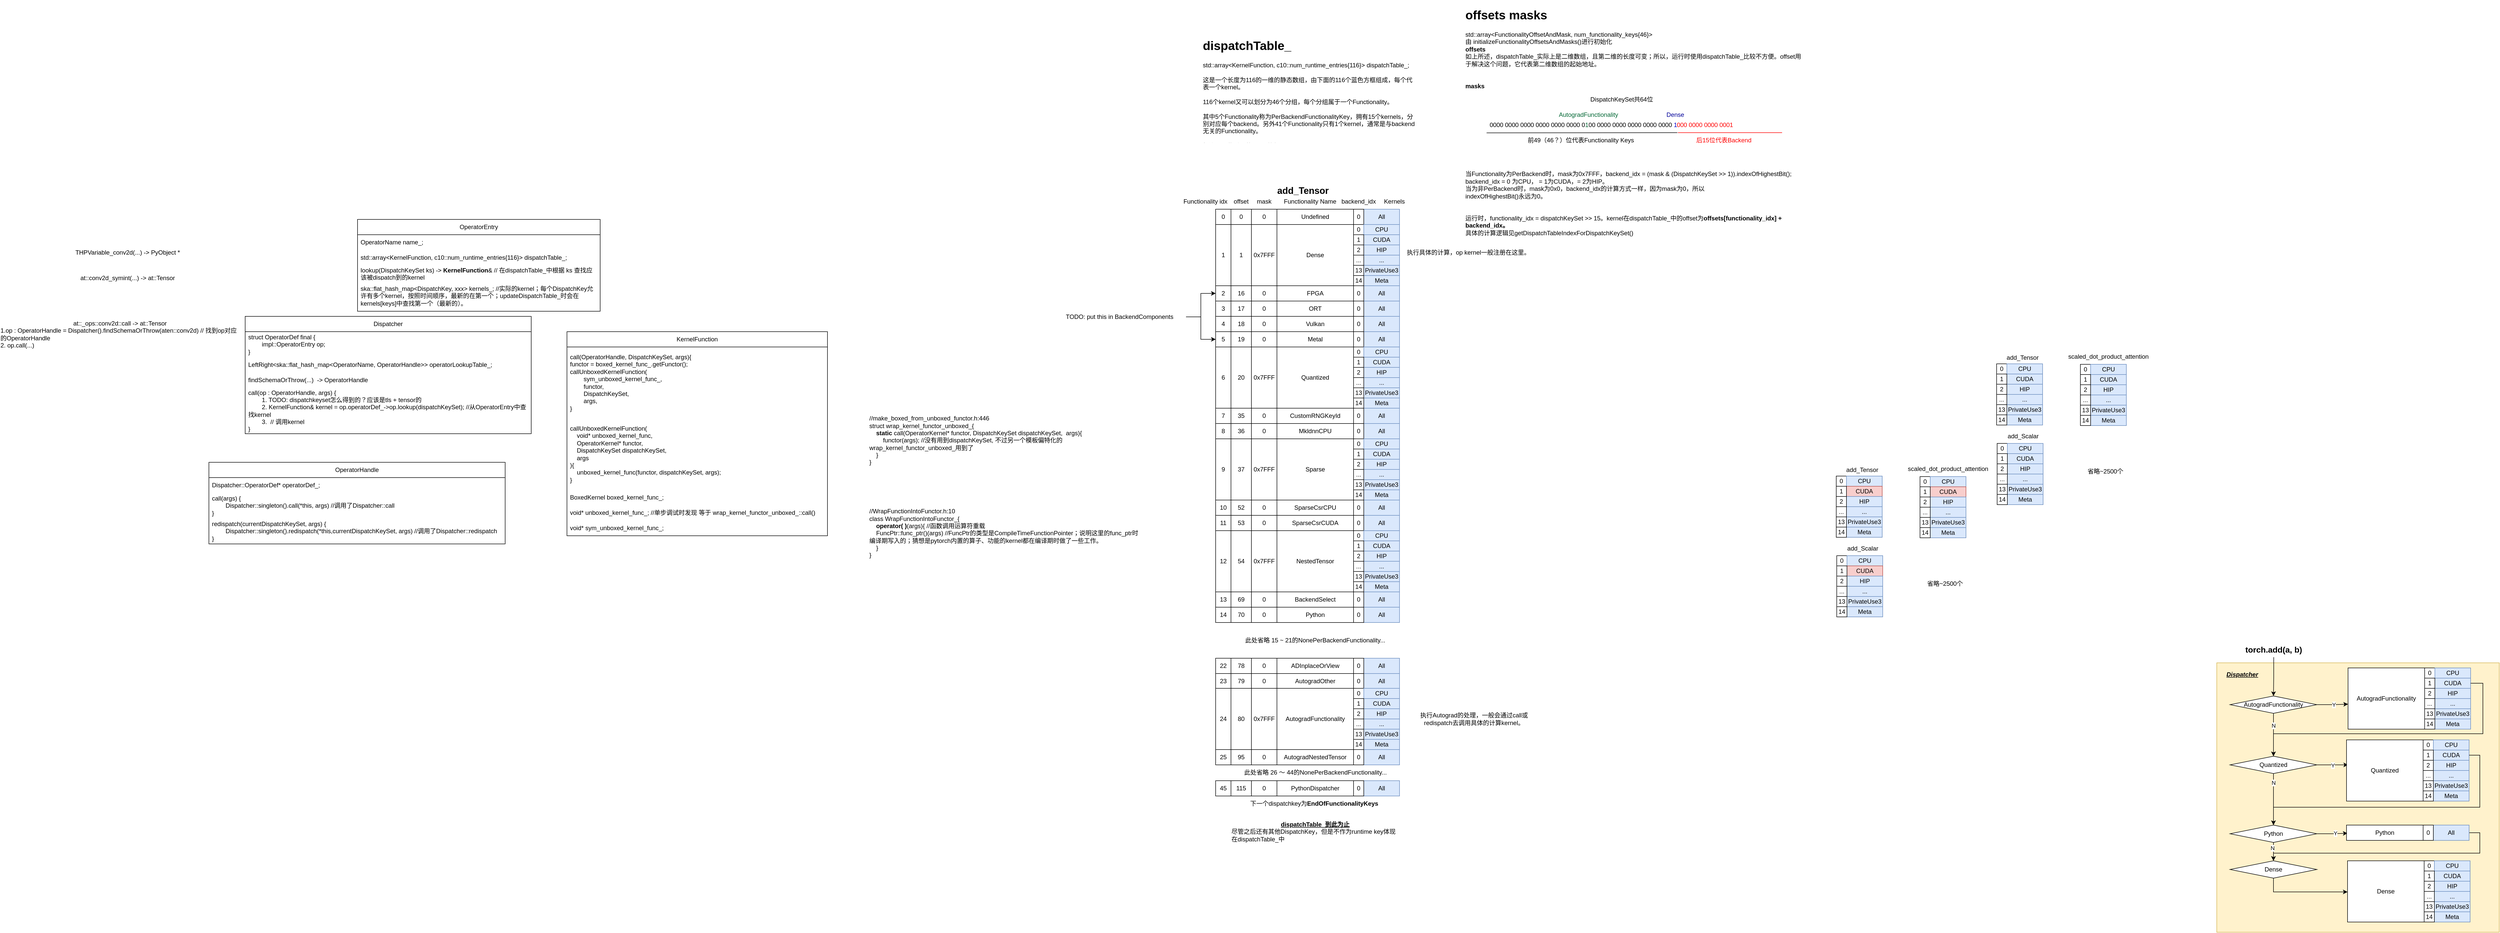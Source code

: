 <mxfile version="22.1.5" type="github">
  <diagram name="第 1 页" id="EEyN7_L1d9EwEOdHLBwh">
    <mxGraphModel dx="2600" dy="2190" grid="0" gridSize="10" guides="0" tooltips="1" connect="1" arrows="1" fold="1" page="1" pageScale="1" pageWidth="827" pageHeight="1169" math="0" shadow="0">
      <root>
        <mxCell id="0" />
        <mxCell id="1" parent="0" />
        <mxCell id="JbVjKuZnxl7M8DeJVHHF-151" value="" style="rounded=0;whiteSpace=wrap;html=1;fillColor=#fff2cc;strokeColor=#d6b656;" vertex="1" parent="1">
          <mxGeometry x="3990" y="1039" width="553" height="528" as="geometry" />
        </mxCell>
        <mxCell id="1I8nCy4y-NXWld2Ml792-2" value="OperatorEntry" style="swimlane;fontStyle=0;childLayout=stackLayout;horizontal=1;startSize=30;horizontalStack=0;resizeParent=1;resizeParentMax=0;resizeLast=0;collapsible=1;marginBottom=0;whiteSpace=wrap;html=1;noLabel=0;arcSize=15;swimlaneHead=1;swimlaneFillColor=none;" parent="1" vertex="1">
          <mxGeometry x="350" y="170" width="475" height="180" as="geometry" />
        </mxCell>
        <mxCell id="1I8nCy4y-NXWld2Ml792-4" value="OperatorName name_;" style="text;strokeColor=none;fillColor=none;align=left;verticalAlign=middle;spacingLeft=4;spacingRight=4;overflow=hidden;points=[[0,0.5],[1,0.5]];portConstraint=eastwest;rotatable=0;whiteSpace=wrap;html=1;" parent="1I8nCy4y-NXWld2Ml792-2" vertex="1">
          <mxGeometry y="30" width="475" height="30" as="geometry" />
        </mxCell>
        <mxCell id="1I8nCy4y-NXWld2Ml792-3" value="std::array&amp;lt;KernelFunction, c10::num_runtime_entries{116}&amp;gt; dispatchTable_;&amp;nbsp;" style="text;strokeColor=none;fillColor=none;align=left;verticalAlign=middle;spacingLeft=4;spacingRight=4;overflow=hidden;points=[[0,0.5],[1,0.5]];portConstraint=eastwest;rotatable=0;whiteSpace=wrap;html=1;" parent="1I8nCy4y-NXWld2Ml792-2" vertex="1">
          <mxGeometry y="60" width="475" height="30" as="geometry" />
        </mxCell>
        <mxCell id="1I8nCy4y-NXWld2Ml792-5" value="lookup(DispatchKeySet ks) -&amp;gt;&amp;nbsp;&lt;b&gt;KernelFunction&lt;/b&gt;&amp;amp; // 在dispatchTable_中根据 ks 查找应该被dispatch到的kernel&amp;nbsp;" style="text;strokeColor=none;fillColor=none;align=left;verticalAlign=middle;spacingLeft=4;spacingRight=4;overflow=hidden;points=[[0,0.5],[1,0.5]];portConstraint=eastwest;rotatable=0;whiteSpace=wrap;html=1;" parent="1I8nCy4y-NXWld2Ml792-2" vertex="1">
          <mxGeometry y="90" width="475" height="30" as="geometry" />
        </mxCell>
        <mxCell id="1I8nCy4y-NXWld2Ml792-9" value="ska::flat_hash_map&amp;lt;DispatchKey, xxx&amp;gt; kernels_; //实际的kernel；每个DispatchKey允许有多个kernel，按照时间顺序，最新的在第一个；updateDispatchTable_时会在kernels[keys]中查找第一个（最新的）。" style="text;strokeColor=none;fillColor=none;align=left;verticalAlign=middle;spacingLeft=4;spacingRight=4;overflow=hidden;points=[[0,0.5],[1,0.5]];portConstraint=eastwest;rotatable=0;whiteSpace=wrap;html=1;" parent="1I8nCy4y-NXWld2Ml792-2" vertex="1">
          <mxGeometry y="120" width="475" height="60" as="geometry" />
        </mxCell>
        <mxCell id="1I8nCy4y-NXWld2Ml792-10" value="Dispatcher" style="swimlane;fontStyle=0;childLayout=stackLayout;horizontal=1;startSize=30;horizontalStack=0;resizeParent=1;resizeParentMax=0;resizeLast=0;collapsible=1;marginBottom=0;whiteSpace=wrap;html=1;noLabel=0;arcSize=15;swimlaneHead=1;swimlaneFillColor=none;" parent="1" vertex="1">
          <mxGeometry x="130" y="360" width="560" height="230" as="geometry" />
        </mxCell>
        <mxCell id="1I8nCy4y-NXWld2Ml792-11" value="struct OperatorDef final {&lt;br&gt;&#x9;&lt;span style=&quot;&quot;&gt;&lt;span style=&quot;white-space: pre;&quot;&gt;&#x9;&lt;/span&gt;impl::OperatorEntry op;&lt;/span&gt;&lt;br&gt;}&amp;nbsp;" style="text;strokeColor=none;fillColor=none;align=left;verticalAlign=middle;spacingLeft=4;spacingRight=4;overflow=hidden;points=[[0,0.5],[1,0.5]];portConstraint=eastwest;rotatable=0;whiteSpace=wrap;html=1;" parent="1I8nCy4y-NXWld2Ml792-10" vertex="1">
          <mxGeometry y="30" width="560" height="50" as="geometry" />
        </mxCell>
        <mxCell id="1I8nCy4y-NXWld2Ml792-13" value="LeftRight&amp;lt;ska::flat_hash_map&amp;lt;OperatorName, OperatorHandle&amp;gt;&amp;gt; operatorLookupTable_;&amp;nbsp;" style="text;strokeColor=none;fillColor=none;align=left;verticalAlign=middle;spacingLeft=4;spacingRight=4;overflow=hidden;points=[[0,0.5],[1,0.5]];portConstraint=eastwest;rotatable=0;whiteSpace=wrap;html=1;" parent="1I8nCy4y-NXWld2Ml792-10" vertex="1">
          <mxGeometry y="80" width="560" height="30" as="geometry" />
        </mxCell>
        <mxCell id="1I8nCy4y-NXWld2Ml792-14" value="findSchemaOrThrow(...)&amp;nbsp; -&amp;gt;&amp;nbsp;OperatorHandle" style="text;strokeColor=none;fillColor=none;align=left;verticalAlign=middle;spacingLeft=4;spacingRight=4;overflow=hidden;points=[[0,0.5],[1,0.5]];portConstraint=eastwest;rotatable=0;whiteSpace=wrap;html=1;" parent="1I8nCy4y-NXWld2Ml792-10" vertex="1">
          <mxGeometry y="110" width="560" height="30" as="geometry" />
        </mxCell>
        <mxCell id="1I8nCy4y-NXWld2Ml792-30" value="call(op : OperatorHandle, args) {&lt;br&gt;&lt;span style=&quot;white-space: pre;&quot;&gt;&#x9;&lt;/span&gt;1. TODO: dispatchkeyset怎么得到的？应该是tls + tensor的&lt;br&gt;&lt;span style=&quot;white-space: pre;&quot;&gt;&#x9;&lt;/span&gt;2. KernelFunction&amp;amp; kernel = op.operatorDef_-&amp;gt;op.lookup(dispatchKeySet); //从OperatorEntry中查找kernel&lt;br&gt;&lt;span style=&quot;white-space: pre;&quot;&gt;&#x9;&lt;/span&gt;3.&amp;nbsp; // 调用kernel&lt;br&gt;}" style="text;strokeColor=none;fillColor=none;align=left;verticalAlign=middle;spacingLeft=4;spacingRight=4;overflow=hidden;points=[[0,0.5],[1,0.5]];portConstraint=eastwest;rotatable=0;whiteSpace=wrap;html=1;" parent="1I8nCy4y-NXWld2Ml792-10" vertex="1">
          <mxGeometry y="140" width="560" height="90" as="geometry" />
        </mxCell>
        <mxCell id="1I8nCy4y-NXWld2Ml792-16" value="OperatorHandle" style="swimlane;fontStyle=0;childLayout=stackLayout;horizontal=1;startSize=30;horizontalStack=0;resizeParent=1;resizeParentMax=0;resizeLast=0;collapsible=1;marginBottom=0;whiteSpace=wrap;html=1;noLabel=0;arcSize=15;swimlaneHead=1;swimlaneFillColor=none;" parent="1" vertex="1">
          <mxGeometry x="59" y="646" width="580" height="160" as="geometry" />
        </mxCell>
        <mxCell id="1I8nCy4y-NXWld2Ml792-17" value="Dispatcher::OperatorDef* operatorDef_;" style="text;strokeColor=none;fillColor=none;align=left;verticalAlign=middle;spacingLeft=4;spacingRight=4;overflow=hidden;points=[[0,0.5],[1,0.5]];portConstraint=eastwest;rotatable=0;whiteSpace=wrap;html=1;" parent="1I8nCy4y-NXWld2Ml792-16" vertex="1">
          <mxGeometry y="30" width="580" height="30" as="geometry" />
        </mxCell>
        <mxCell id="1I8nCy4y-NXWld2Ml792-33" value="call(args) {&lt;br&gt;&lt;span style=&quot;white-space: pre;&quot;&gt;&#x9;&lt;/span&gt;Dispatcher::singleton().call(*this, args) //调用了Dispatcher::call&lt;br&gt;}" style="text;strokeColor=none;fillColor=none;align=left;verticalAlign=middle;spacingLeft=4;spacingRight=4;overflow=hidden;points=[[0,0.5],[1,0.5]];portConstraint=eastwest;rotatable=0;whiteSpace=wrap;html=1;" parent="1I8nCy4y-NXWld2Ml792-16" vertex="1">
          <mxGeometry y="60" width="580" height="50" as="geometry" />
        </mxCell>
        <mxCell id="Ar3AbyUFFaYx4zQCrKCH-8" value="redispatch(currentDispatchKeySet,&amp;nbsp;&lt;span style=&quot;background-color: initial;&quot;&gt;args) {&lt;/span&gt;&lt;br&gt;&lt;span style=&quot;white-space: pre;&quot;&gt;&#x9;&lt;/span&gt;Dispatcher::singleton().redispatch(*this,currentDispatchKeySet,&amp;nbsp;&lt;span style=&quot;background-color: initial;&quot;&gt;args) //调用了Dispatcher::redispatch&lt;/span&gt;&lt;br&gt;}" style="text;strokeColor=none;fillColor=none;align=left;verticalAlign=middle;spacingLeft=4;spacingRight=4;overflow=hidden;points=[[0,0.5],[1,0.5]];portConstraint=eastwest;rotatable=0;whiteSpace=wrap;html=1;" parent="1I8nCy4y-NXWld2Ml792-16" vertex="1">
          <mxGeometry y="110" width="580" height="50" as="geometry" />
        </mxCell>
        <mxCell id="1I8nCy4y-NXWld2Ml792-26" value="THPVariable_conv2d(...) -&amp;gt; PyObject *" style="text;html=1;strokeColor=none;fillColor=none;align=center;verticalAlign=middle;whiteSpace=wrap;rounded=0;" parent="1" vertex="1">
          <mxGeometry x="-220" y="220" width="240" height="30" as="geometry" />
        </mxCell>
        <mxCell id="1I8nCy4y-NXWld2Ml792-27" value="at::conv2d_symint(...) -&amp;gt; at::Tensor" style="text;html=1;strokeColor=none;fillColor=none;align=center;verticalAlign=middle;whiteSpace=wrap;rounded=0;" parent="1" vertex="1">
          <mxGeometry x="-220" y="270" width="240" height="30" as="geometry" />
        </mxCell>
        <mxCell id="1I8nCy4y-NXWld2Ml792-29" value="at::_ops::conv2d::call -&amp;gt; at::Tensor&lt;br&gt;&lt;div style=&quot;text-align: left;&quot;&gt;&lt;span style=&quot;background-color: initial;&quot;&gt;1.op : OperatorHandle = Dispatcher().&lt;/span&gt;findSchemaOrThrow(aten::conv2d) // 找到op对应的OperatorHandle&lt;/div&gt;&lt;div style=&quot;text-align: left;&quot;&gt;2. op.call(...)&amp;nbsp;&lt;/div&gt;" style="text;html=1;strokeColor=none;fillColor=none;align=center;verticalAlign=middle;whiteSpace=wrap;rounded=0;" parent="1" vertex="1">
          <mxGeometry x="-350" y="380" width="470" height="30" as="geometry" />
        </mxCell>
        <mxCell id="1I8nCy4y-NXWld2Ml792-35" value="KernelFunction" style="swimlane;fontStyle=0;childLayout=stackLayout;horizontal=1;startSize=30;horizontalStack=0;resizeParent=1;resizeParentMax=0;resizeLast=0;collapsible=1;marginBottom=0;whiteSpace=wrap;html=1;" parent="1" vertex="1">
          <mxGeometry x="760" y="390" width="510" height="400" as="geometry" />
        </mxCell>
        <mxCell id="1I8nCy4y-NXWld2Ml792-36" value="call(OperatorHandle, DispatchKeySet, args){&lt;br&gt;functor = boxed_kernel_func_.getFunctor();&lt;br&gt;callUnboxedKernelFunction(&lt;span style=&quot;white-space: pre;&quot;&gt;&lt;br&gt;&lt;/span&gt;&lt;span style=&quot;white-space: pre;&quot;&gt;&#x9;&lt;/span&gt;sym_unboxed_kernel_func_,&lt;br&gt;&lt;span style=&quot;background-color: initial;&quot;&gt;&lt;span style=&quot;white-space: pre;&quot;&gt;&#x9;&lt;/span&gt;functor,&lt;br&gt;&lt;span style=&quot;white-space: pre;&quot;&gt;&#x9;&lt;/span&gt;DispatchKeySet,&lt;br&gt;&lt;span style=&quot;white-space: pre;&quot;&gt;&#x9;&lt;/span&gt;args,&lt;br&gt;}&lt;br&gt;&lt;/span&gt;" style="text;strokeColor=none;fillColor=none;align=left;verticalAlign=middle;spacingLeft=4;spacingRight=4;overflow=hidden;points=[[0,0.5],[1,0.5]];portConstraint=eastwest;rotatable=0;whiteSpace=wrap;html=1;" parent="1I8nCy4y-NXWld2Ml792-35" vertex="1">
          <mxGeometry y="30" width="510" height="140" as="geometry" />
        </mxCell>
        <mxCell id="1I8nCy4y-NXWld2Ml792-41" value="callUnboxedKernelFunction(&lt;br&gt;&lt;span style=&quot;&quot;&gt;&lt;span style=&quot;&quot;&gt;&amp;nbsp;&amp;nbsp;&amp;nbsp;&amp;nbsp;&lt;/span&gt;&lt;/span&gt;void* unboxed_kernel_func,&lt;br&gt;&lt;span style=&quot;&quot;&gt;&lt;span style=&quot;&quot;&gt;&amp;nbsp;&amp;nbsp;&amp;nbsp;&amp;nbsp;&lt;/span&gt;&lt;/span&gt;OperatorKernel* functor,&lt;br&gt;&lt;span style=&quot;&quot;&gt;&lt;span style=&quot;&quot;&gt;&amp;nbsp;&amp;nbsp;&amp;nbsp;&amp;nbsp;&lt;/span&gt;&lt;/span&gt;DispatchKeySet dispatchKeySet,&lt;br&gt;&lt;span style=&quot;&quot;&gt;&lt;span style=&quot;&quot;&gt;&amp;nbsp;&amp;nbsp;&amp;nbsp;&amp;nbsp;&lt;/span&gt;&lt;/span&gt;args&lt;br&gt;){&lt;br&gt;&lt;span style=&quot;&quot;&gt;&lt;span style=&quot;&quot;&gt;&amp;nbsp;&amp;nbsp;&amp;nbsp;&amp;nbsp;&lt;/span&gt;&lt;/span&gt;unboxed_kernel_func(functor, dispatchKeySet, args);&lt;br&gt;}" style="text;strokeColor=none;fillColor=none;align=left;verticalAlign=middle;spacingLeft=4;spacingRight=4;overflow=hidden;points=[[0,0.5],[1,0.5]];portConstraint=eastwest;rotatable=0;whiteSpace=wrap;html=1;" parent="1I8nCy4y-NXWld2Ml792-35" vertex="1">
          <mxGeometry y="170" width="510" height="140" as="geometry" />
        </mxCell>
        <mxCell id="1I8nCy4y-NXWld2Ml792-39" value="BoxedKernel boxed_kernel_func_;" style="text;strokeColor=none;fillColor=none;align=left;verticalAlign=middle;spacingLeft=4;spacingRight=4;overflow=hidden;points=[[0,0.5],[1,0.5]];portConstraint=eastwest;rotatable=0;whiteSpace=wrap;html=1;" parent="1I8nCy4y-NXWld2Ml792-35" vertex="1">
          <mxGeometry y="310" width="510" height="30" as="geometry" />
        </mxCell>
        <mxCell id="1I8nCy4y-NXWld2Ml792-37" value="void* unboxed_kernel_func_; //单步调试时发现 等于&amp;nbsp;wrap_kernel_functor_unboxed_::call()" style="text;strokeColor=none;fillColor=none;align=left;verticalAlign=middle;spacingLeft=4;spacingRight=4;overflow=hidden;points=[[0,0.5],[1,0.5]];portConstraint=eastwest;rotatable=0;whiteSpace=wrap;html=1;" parent="1I8nCy4y-NXWld2Ml792-35" vertex="1">
          <mxGeometry y="340" width="510" height="30" as="geometry" />
        </mxCell>
        <mxCell id="1I8nCy4y-NXWld2Ml792-38" value="void* sym_unboxed_kernel_func_;" style="text;strokeColor=none;fillColor=none;align=left;verticalAlign=middle;spacingLeft=4;spacingRight=4;overflow=hidden;points=[[0,0.5],[1,0.5]];portConstraint=eastwest;rotatable=0;whiteSpace=wrap;html=1;" parent="1I8nCy4y-NXWld2Ml792-35" vertex="1">
          <mxGeometry y="370" width="510" height="30" as="geometry" />
        </mxCell>
        <mxCell id="1I8nCy4y-NXWld2Ml792-42" value="//make_boxed_from_unboxed_functor.h:446&lt;br&gt;struct wrap_kernel_functor_unboxed_{&lt;br&gt;&lt;div style=&quot;&quot;&gt;&lt;b&gt;&lt;span style=&quot;&quot;&gt;&lt;span style=&quot;white-space: pre;&quot;&gt;&amp;nbsp;&amp;nbsp;&amp;nbsp;&amp;nbsp;&lt;/span&gt;&lt;/span&gt;static&lt;/b&gt; call(OperatorKernel* functor, DispatchKeySet dispatchKeySet,&amp;nbsp; args){&lt;/div&gt;&lt;div style=&quot;&quot;&gt;&lt;span style=&quot;&quot;&gt;&lt;span style=&quot;white-space: pre;&quot;&gt;&amp;nbsp;&amp;nbsp;&amp;nbsp;&amp;nbsp;&lt;/span&gt;&lt;/span&gt;&lt;span style=&quot;&quot;&gt;&lt;span style=&quot;white-space: pre;&quot;&gt;&amp;nbsp;&amp;nbsp;&amp;nbsp;&amp;nbsp;&lt;/span&gt;&lt;/span&gt;functor(args); //没有用到dispatchKeySet, 不过另一个模板偏特化的&lt;/div&gt;wrap_kernel_functor_unboxed_用到了&lt;div style=&quot;&quot;&gt;&lt;span style=&quot;&quot;&gt;&lt;span style=&quot;white-space: pre;&quot;&gt;&amp;nbsp;&amp;nbsp;&amp;nbsp;&amp;nbsp;&lt;/span&gt;&lt;/span&gt;}&lt;br&gt;&lt;/div&gt;}" style="text;html=1;strokeColor=none;fillColor=none;align=left;verticalAlign=middle;whiteSpace=wrap;rounded=0;" parent="1" vertex="1">
          <mxGeometry x="1350" y="530" width="530" height="145" as="geometry" />
        </mxCell>
        <mxCell id="1I8nCy4y-NXWld2Ml792-44" value="//WrapFunctionIntoFunctor.h:10&lt;br&gt;class WrapFunctionIntoFunctor_{&lt;br&gt;&lt;b&gt;&lt;span style=&quot;&quot;&gt;&lt;span style=&quot;&quot;&gt;&amp;nbsp;&amp;nbsp;&amp;nbsp;&amp;nbsp;&lt;/span&gt;&lt;/span&gt;operator( )&lt;/b&gt;(args){ //函数调用运算符重载&lt;br&gt;&lt;span style=&quot;background-color: initial;&quot;&gt;&lt;span style=&quot;&quot;&gt;&lt;span style=&quot;white-space: pre;&quot;&gt;&amp;nbsp;&amp;nbsp;&amp;nbsp;&amp;nbsp;&lt;/span&gt;&lt;/span&gt;FuncPtr::func_ptr()(args) //FuncPtr的类型是CompileTimeFunctionPointer；说明这里的func_ptr时编译期写入的；猜想是pytorch内置的算子、功能的kernel都在编译期时做了一些工作。&lt;br&gt;&lt;/span&gt;&lt;div style=&quot;&quot;&gt;&lt;span style=&quot;&quot;&gt;&lt;span style=&quot;&quot;&gt;&amp;nbsp;&amp;nbsp;&amp;nbsp;&lt;span style=&quot;&quot;&gt;&lt;span style=&quot;&quot;&gt;&amp;nbsp;&lt;/span&gt;&lt;/span&gt;&lt;/span&gt;&lt;/span&gt;}&lt;br&gt;&lt;/div&gt;}" style="text;html=1;strokeColor=none;fillColor=none;align=left;verticalAlign=middle;whiteSpace=wrap;rounded=0;" parent="1" vertex="1">
          <mxGeometry x="1350" y="720" width="530" height="130" as="geometry" />
        </mxCell>
        <mxCell id="1I8nCy4y-NXWld2Ml792-490" value="&lt;h1&gt;dispatchTable_&lt;/h1&gt;&lt;div&gt;std::array&amp;lt;KernelFunction, c10::num_runtime_entries{116}&amp;gt; dispatchTable_;&amp;nbsp;&lt;br&gt;&lt;/div&gt;&lt;div&gt;&lt;br&gt;&lt;/div&gt;&lt;div&gt;这是一个长度为116的一维的静态数组，由下面的116个蓝色方框组成，每个代表一个kernel。&lt;/div&gt;&lt;div&gt;&lt;br&gt;&lt;/div&gt;&lt;div&gt;116个kernel又可以划分为46个分组，每个分组属于一个Functionality。&lt;/div&gt;&lt;div&gt;&lt;br&gt;&lt;/div&gt;&lt;div&gt;其中5个Functionality称为PerBackendFunctionalityKey，拥有&lt;span style=&quot;background-color: initial;&quot;&gt;15个kernels，分别对应每个backend。另外41个Functionality只有1个kernel，通常是与backend无关的Functionality。&lt;/span&gt;&lt;/div&gt;&lt;div&gt;&lt;span style=&quot;background-color: initial;&quot;&gt;&lt;br&gt;&lt;/span&gt;&lt;/div&gt;&lt;div&gt;&lt;span style=&quot;background-color: initial;&quot;&gt;标注了一些重要的key，比如&lt;b&gt;Dense&lt;/b&gt;，&lt;/span&gt;&lt;/div&gt;" style="text;html=1;strokeColor=none;fillColor=none;spacing=5;spacingTop=-20;whiteSpace=wrap;overflow=hidden;rounded=0;" parent="1" vertex="1">
          <mxGeometry x="2000" y="-190" width="430" height="210" as="geometry" />
        </mxCell>
        <mxCell id="Ar3AbyUFFaYx4zQCrKCH-4" value="" style="group" parent="1" vertex="1" connectable="0">
          <mxGeometry x="2490" y="-250" width="692.5" height="550" as="geometry" />
        </mxCell>
        <mxCell id="1I8nCy4y-NXWld2Ml792-493" value="&lt;h1&gt;offsets masks&lt;/h1&gt;&lt;div&gt;std::array&amp;lt;FunctionalityOffsetAndMask, num_functionality_keys{46}&amp;gt;&lt;/div&gt;&lt;div&gt;由&amp;nbsp;initializeFunctionalityOffsetsAndMasks()进行初始化&lt;/div&gt;&lt;div&gt;&lt;b&gt;offsets&lt;/b&gt;&lt;/div&gt;&lt;div&gt;如上所述，dispatchTable_实际上是二维数组，且第二维的长度可变；所以，运行时使用dispatchTable_比较不方便。offset用于解决这个问题，它代表第二维数组的起始地址。&lt;/div&gt;&lt;div&gt;&lt;br&gt;&lt;/div&gt;&lt;div&gt;&lt;br&gt;&lt;/div&gt;&lt;div&gt;&lt;b&gt;masks&lt;/b&gt;&lt;/div&gt;&lt;div&gt;&lt;b&gt;&lt;br&gt;&lt;/b&gt;&lt;/div&gt;&lt;div&gt;&lt;br&gt;&lt;/div&gt;&lt;div&gt;&lt;br&gt;&lt;/div&gt;&lt;div&gt;&lt;br&gt;&lt;/div&gt;&lt;div&gt;&lt;br&gt;&lt;/div&gt;&lt;div&gt;&lt;br&gt;&lt;/div&gt;&lt;div&gt;&lt;br&gt;&lt;/div&gt;&lt;div&gt;&lt;br&gt;&lt;/div&gt;&lt;div&gt;&lt;br&gt;&lt;/div&gt;&lt;div&gt;&lt;br&gt;&lt;/div&gt;&lt;div&gt;&lt;br&gt;&lt;/div&gt;&lt;div&gt;当Functionality为PerBackend时，mask为0x7FFF，backend_idx = (mask &amp;amp; (DispatchKeySet &amp;gt;&amp;gt; 1)).indexOfHighestBit();&amp;nbsp;&lt;/div&gt;backend_idx&amp;nbsp;&lt;span style=&quot;background-color: initial;&quot;&gt;= 0 为CPU， = 1为CUDA，= 2为HIP。&lt;/span&gt;&lt;br&gt;&lt;div&gt;当为非PerBackend时，mask为0x0，backend_idx的计算方式一样，因为mask为0，所以&lt;/div&gt;indexOfHighestBit()永远为0。&lt;br&gt;&lt;br&gt;&lt;br&gt;运行时，functionality_idx = dispatchKeySet &amp;gt;&amp;gt; 15。kernel在dispatchTable_中的offset为&lt;b&gt;offsets[functionality_idx] + backend_idx。&lt;/b&gt;&lt;br&gt;具体的计算逻辑见getDispatchTableIndexForDispatchKeySet()" style="text;html=1;strokeColor=none;fillColor=none;spacing=5;spacingTop=-20;whiteSpace=wrap;overflow=hidden;rounded=0;" parent="Ar3AbyUFFaYx4zQCrKCH-4" vertex="1">
          <mxGeometry x="23.5" width="669" height="550" as="geometry" />
        </mxCell>
        <mxCell id="1I8nCy4y-NXWld2Ml792-507" value="DispatchKeySet共64位" style="text;html=1;strokeColor=none;fillColor=none;align=center;verticalAlign=middle;whiteSpace=wrap;rounded=0;" parent="Ar3AbyUFFaYx4zQCrKCH-4" vertex="1">
          <mxGeometry x="220" y="170" width="230" height="30" as="geometry" />
        </mxCell>
        <mxCell id="Ar3AbyUFFaYx4zQCrKCH-3" value="" style="group" parent="Ar3AbyUFFaYx4zQCrKCH-4" vertex="1" connectable="0">
          <mxGeometry y="200" width="649" height="80" as="geometry" />
        </mxCell>
        <mxCell id="1I8nCy4y-NXWld2Ml792-495" value="0000 0000 0000 0000 0000 0000 0&lt;font color=&quot;#006633&quot;&gt;1&lt;/font&gt;00 0000 0000 0000 0000 0000 &lt;font color=&quot;#0000cc&quot;&gt;1&lt;/font&gt;" style="text;html=1;strokeColor=none;fillColor=none;align=center;verticalAlign=middle;whiteSpace=wrap;rounded=0;" parent="Ar3AbyUFFaYx4zQCrKCH-3" vertex="1">
          <mxGeometry y="20" width="520" height="30" as="geometry" />
        </mxCell>
        <mxCell id="Ar3AbyUFFaYx4zQCrKCH-1" value="" style="group" parent="Ar3AbyUFFaYx4zQCrKCH-3" vertex="1" connectable="0">
          <mxGeometry x="70.44" width="578.56" height="80" as="geometry" />
        </mxCell>
        <mxCell id="1I8nCy4y-NXWld2Ml792-496" value="000 0000 0000 0001" style="text;strokeColor=none;fillColor=none;align=center;verticalAlign=middle;whiteSpace=wrap;rounded=0;labelBackgroundColor=none;fontColor=#FF0000;" parent="Ar3AbyUFFaYx4zQCrKCH-1" vertex="1">
          <mxGeometry x="365.56" y="20" width="124" height="30" as="geometry" />
        </mxCell>
        <mxCell id="1I8nCy4y-NXWld2Ml792-497" value="AutogradFunctionality" style="text;html=1;strokeColor=none;fillColor=none;align=center;verticalAlign=middle;whiteSpace=wrap;rounded=0;fontColor=#006633;" parent="Ar3AbyUFFaYx4zQCrKCH-1" vertex="1">
          <mxGeometry x="169.56" width="60" height="30" as="geometry" />
        </mxCell>
        <mxCell id="1I8nCy4y-NXWld2Ml792-501" value="Dense" style="text;html=1;strokeColor=none;fillColor=none;align=center;verticalAlign=middle;whiteSpace=wrap;rounded=0;fontColor=#000099;" parent="Ar3AbyUFFaYx4zQCrKCH-1" vertex="1">
          <mxGeometry x="339.56" width="60" height="30" as="geometry" />
        </mxCell>
        <mxCell id="1I8nCy4y-NXWld2Ml792-502" value="" style="endArrow=none;html=1;rounded=0;exitX=0.147;exitY=1.18;exitDx=0;exitDy=0;exitPerimeter=0;" parent="Ar3AbyUFFaYx4zQCrKCH-1" edge="1">
          <mxGeometry width="50" height="50" relative="1" as="geometry">
            <mxPoint y="50.4" as="sourcePoint" />
            <mxPoint x="373.56" y="50" as="targetPoint" />
          </mxGeometry>
        </mxCell>
        <mxCell id="1I8nCy4y-NXWld2Ml792-504" value="前49（46？）位代表Functionality Keys" style="text;html=1;strokeColor=none;fillColor=none;align=center;verticalAlign=middle;whiteSpace=wrap;rounded=0;" parent="Ar3AbyUFFaYx4zQCrKCH-1" vertex="1">
          <mxGeometry x="69.56" y="50" width="230" height="30" as="geometry" />
        </mxCell>
        <mxCell id="1I8nCy4y-NXWld2Ml792-505" value="后15位代表Backend" style="text;html=1;strokeColor=none;fillColor=none;align=center;verticalAlign=middle;whiteSpace=wrap;rounded=0;fontColor=#FF0000;" parent="Ar3AbyUFFaYx4zQCrKCH-1" vertex="1">
          <mxGeometry x="399.56" y="50" width="130" height="30" as="geometry" />
        </mxCell>
        <mxCell id="1I8nCy4y-NXWld2Ml792-506" value="" style="endArrow=none;html=1;rounded=0;fontColor=#FF0000;strokeColor=#FF0000;" parent="Ar3AbyUFFaYx4zQCrKCH-1" edge="1">
          <mxGeometry width="50" height="50" relative="1" as="geometry">
            <mxPoint x="374.56" y="50" as="sourcePoint" />
            <mxPoint x="578.56" y="50" as="targetPoint" />
          </mxGeometry>
        </mxCell>
        <mxCell id="Ar3AbyUFFaYx4zQCrKCH-6" value="" style="group" parent="1" vertex="1" connectable="0">
          <mxGeometry x="1730" y="120" width="950" height="1290" as="geometry" />
        </mxCell>
        <mxCell id="1I8nCy4y-NXWld2Ml792-478" value="TODO: put this in BackendComponents" style="text;html=1;strokeColor=none;fillColor=none;align=center;verticalAlign=middle;whiteSpace=wrap;rounded=0;" parent="Ar3AbyUFFaYx4zQCrKCH-6" vertex="1">
          <mxGeometry x="-18" y="226" width="260" height="30" as="geometry" />
        </mxCell>
        <mxCell id="Ar3AbyUFFaYx4zQCrKCH-5" value="" style="group" parent="Ar3AbyUFFaYx4zQCrKCH-6" vertex="1" connectable="0">
          <mxGeometry x="270" width="680" height="1290" as="geometry" />
        </mxCell>
        <mxCell id="1I8nCy4y-NXWld2Ml792-234" value="0" style="rounded=0;whiteSpace=wrap;html=1;" parent="Ar3AbyUFFaYx4zQCrKCH-5" vertex="1">
          <mxGeometry x="30" y="30" width="30" height="30" as="geometry" />
        </mxCell>
        <mxCell id="1I8nCy4y-NXWld2Ml792-235" value="Undefined" style="rounded=0;whiteSpace=wrap;html=1;" parent="Ar3AbyUFFaYx4zQCrKCH-5" vertex="1">
          <mxGeometry x="150" y="30" width="150" height="30" as="geometry" />
        </mxCell>
        <mxCell id="1I8nCy4y-NXWld2Ml792-236" value="0" style="rounded=0;whiteSpace=wrap;html=1;" parent="Ar3AbyUFFaYx4zQCrKCH-5" vertex="1">
          <mxGeometry x="60" y="30" width="40" height="30" as="geometry" />
        </mxCell>
        <mxCell id="1I8nCy4y-NXWld2Ml792-237" value="0" style="rounded=0;whiteSpace=wrap;html=1;" parent="Ar3AbyUFFaYx4zQCrKCH-5" vertex="1">
          <mxGeometry x="100" y="30" width="50" height="30" as="geometry" />
        </mxCell>
        <mxCell id="1I8nCy4y-NXWld2Ml792-264" value="All" style="rounded=0;whiteSpace=wrap;html=1;fillColor=#dae8fc;strokeColor=#6c8ebf;" parent="Ar3AbyUFFaYx4zQCrKCH-5" vertex="1">
          <mxGeometry x="320" y="30" width="70" height="30" as="geometry" />
        </mxCell>
        <mxCell id="1I8nCy4y-NXWld2Ml792-266" value="Functionality idx" style="text;html=1;strokeColor=none;fillColor=none;align=center;verticalAlign=middle;whiteSpace=wrap;rounded=0;" parent="Ar3AbyUFFaYx4zQCrKCH-5" vertex="1">
          <mxGeometry x="-40" width="100" height="30" as="geometry" />
        </mxCell>
        <mxCell id="1I8nCy4y-NXWld2Ml792-267" value="offset" style="text;html=1;strokeColor=none;fillColor=none;align=center;verticalAlign=middle;whiteSpace=wrap;rounded=0;" parent="Ar3AbyUFFaYx4zQCrKCH-5" vertex="1">
          <mxGeometry x="50" width="60" height="30" as="geometry" />
        </mxCell>
        <mxCell id="1I8nCy4y-NXWld2Ml792-268" value="mask" style="text;html=1;strokeColor=none;fillColor=none;align=center;verticalAlign=middle;whiteSpace=wrap;rounded=0;" parent="Ar3AbyUFFaYx4zQCrKCH-5" vertex="1">
          <mxGeometry x="95" width="60" height="30" as="geometry" />
        </mxCell>
        <mxCell id="1I8nCy4y-NXWld2Ml792-269" value="Functionality Name" style="text;html=1;strokeColor=none;fillColor=none;align=center;verticalAlign=middle;whiteSpace=wrap;rounded=0;" parent="Ar3AbyUFFaYx4zQCrKCH-5" vertex="1">
          <mxGeometry x="160" width="110" height="30" as="geometry" />
        </mxCell>
        <mxCell id="1I8nCy4y-NXWld2Ml792-270" value="Kernels" style="text;html=1;strokeColor=none;fillColor=none;align=center;verticalAlign=middle;whiteSpace=wrap;rounded=0;" parent="Ar3AbyUFFaYx4zQCrKCH-5" vertex="1">
          <mxGeometry x="350" width="60" height="30" as="geometry" />
        </mxCell>
        <mxCell id="1I8nCy4y-NXWld2Ml792-271" value="2" style="rounded=0;whiteSpace=wrap;html=1;" parent="Ar3AbyUFFaYx4zQCrKCH-5" vertex="1">
          <mxGeometry x="30" y="180" width="30" height="30" as="geometry" />
        </mxCell>
        <mxCell id="1I8nCy4y-NXWld2Ml792-272" value="FPGA" style="rounded=0;whiteSpace=wrap;html=1;" parent="Ar3AbyUFFaYx4zQCrKCH-5" vertex="1">
          <mxGeometry x="150" y="180" width="150" height="30" as="geometry" />
        </mxCell>
        <mxCell id="1I8nCy4y-NXWld2Ml792-273" value="16" style="rounded=0;whiteSpace=wrap;html=1;" parent="Ar3AbyUFFaYx4zQCrKCH-5" vertex="1">
          <mxGeometry x="60" y="180" width="40" height="30" as="geometry" />
        </mxCell>
        <mxCell id="1I8nCy4y-NXWld2Ml792-274" value="0" style="rounded=0;whiteSpace=wrap;html=1;" parent="Ar3AbyUFFaYx4zQCrKCH-5" vertex="1">
          <mxGeometry x="100" y="180" width="50" height="30" as="geometry" />
        </mxCell>
        <mxCell id="1I8nCy4y-NXWld2Ml792-278" value="3" style="rounded=0;whiteSpace=wrap;html=1;" parent="Ar3AbyUFFaYx4zQCrKCH-5" vertex="1">
          <mxGeometry x="30" y="210" width="30" height="30" as="geometry" />
        </mxCell>
        <mxCell id="1I8nCy4y-NXWld2Ml792-279" value="ORT" style="rounded=0;whiteSpace=wrap;html=1;" parent="Ar3AbyUFFaYx4zQCrKCH-5" vertex="1">
          <mxGeometry x="150" y="210" width="150" height="30" as="geometry" />
        </mxCell>
        <mxCell id="1I8nCy4y-NXWld2Ml792-280" value="17" style="rounded=0;whiteSpace=wrap;html=1;" parent="Ar3AbyUFFaYx4zQCrKCH-5" vertex="1">
          <mxGeometry x="60" y="210" width="40" height="30" as="geometry" />
        </mxCell>
        <mxCell id="1I8nCy4y-NXWld2Ml792-281" value="0" style="rounded=0;whiteSpace=wrap;html=1;" parent="Ar3AbyUFFaYx4zQCrKCH-5" vertex="1">
          <mxGeometry x="100" y="210" width="50" height="30" as="geometry" />
        </mxCell>
        <mxCell id="1I8nCy4y-NXWld2Ml792-283" value="0" style="rounded=0;whiteSpace=wrap;html=1;" parent="Ar3AbyUFFaYx4zQCrKCH-5" vertex="1">
          <mxGeometry x="300" y="30" width="20" height="30" as="geometry" />
        </mxCell>
        <mxCell id="1I8nCy4y-NXWld2Ml792-284" value="backend_idx" style="text;html=1;strokeColor=none;fillColor=none;align=center;verticalAlign=middle;whiteSpace=wrap;rounded=0;" parent="Ar3AbyUFFaYx4zQCrKCH-5" vertex="1">
          <mxGeometry x="280" width="60" height="30" as="geometry" />
        </mxCell>
        <mxCell id="1I8nCy4y-NXWld2Ml792-285" value="All" style="rounded=0;whiteSpace=wrap;html=1;fillColor=#dae8fc;strokeColor=#6c8ebf;" parent="Ar3AbyUFFaYx4zQCrKCH-5" vertex="1">
          <mxGeometry x="320" y="180" width="70" height="30" as="geometry" />
        </mxCell>
        <mxCell id="1I8nCy4y-NXWld2Ml792-286" value="0" style="rounded=0;whiteSpace=wrap;html=1;" parent="Ar3AbyUFFaYx4zQCrKCH-5" vertex="1">
          <mxGeometry x="300" y="180" width="20" height="30" as="geometry" />
        </mxCell>
        <mxCell id="1I8nCy4y-NXWld2Ml792-287" value="All" style="rounded=0;whiteSpace=wrap;html=1;fillColor=#dae8fc;strokeColor=#6c8ebf;" parent="Ar3AbyUFFaYx4zQCrKCH-5" vertex="1">
          <mxGeometry x="320" y="210" width="70" height="30" as="geometry" />
        </mxCell>
        <mxCell id="1I8nCy4y-NXWld2Ml792-288" value="0" style="rounded=0;whiteSpace=wrap;html=1;" parent="Ar3AbyUFFaYx4zQCrKCH-5" vertex="1">
          <mxGeometry x="300" y="210" width="20" height="30" as="geometry" />
        </mxCell>
        <mxCell id="1I8nCy4y-NXWld2Ml792-289" value="4" style="rounded=0;whiteSpace=wrap;html=1;" parent="Ar3AbyUFFaYx4zQCrKCH-5" vertex="1">
          <mxGeometry x="30" y="240" width="30" height="30" as="geometry" />
        </mxCell>
        <mxCell id="1I8nCy4y-NXWld2Ml792-290" value="Vulkan" style="rounded=0;whiteSpace=wrap;html=1;" parent="Ar3AbyUFFaYx4zQCrKCH-5" vertex="1">
          <mxGeometry x="150" y="240" width="150" height="30" as="geometry" />
        </mxCell>
        <mxCell id="1I8nCy4y-NXWld2Ml792-291" value="18" style="rounded=0;whiteSpace=wrap;html=1;" parent="Ar3AbyUFFaYx4zQCrKCH-5" vertex="1">
          <mxGeometry x="60" y="240" width="40" height="30" as="geometry" />
        </mxCell>
        <mxCell id="1I8nCy4y-NXWld2Ml792-292" value="0" style="rounded=0;whiteSpace=wrap;html=1;" parent="Ar3AbyUFFaYx4zQCrKCH-5" vertex="1">
          <mxGeometry x="100" y="240" width="50" height="30" as="geometry" />
        </mxCell>
        <mxCell id="1I8nCy4y-NXWld2Ml792-293" value="All" style="rounded=0;whiteSpace=wrap;html=1;fillColor=#dae8fc;strokeColor=#6c8ebf;" parent="Ar3AbyUFFaYx4zQCrKCH-5" vertex="1">
          <mxGeometry x="320" y="240" width="70" height="30" as="geometry" />
        </mxCell>
        <mxCell id="1I8nCy4y-NXWld2Ml792-294" value="0" style="rounded=0;whiteSpace=wrap;html=1;" parent="Ar3AbyUFFaYx4zQCrKCH-5" vertex="1">
          <mxGeometry x="300" y="240" width="20" height="30" as="geometry" />
        </mxCell>
        <mxCell id="1I8nCy4y-NXWld2Ml792-295" value="5" style="rounded=0;whiteSpace=wrap;html=1;" parent="Ar3AbyUFFaYx4zQCrKCH-5" vertex="1">
          <mxGeometry x="30" y="270" width="30" height="30" as="geometry" />
        </mxCell>
        <mxCell id="1I8nCy4y-NXWld2Ml792-296" value="Metal" style="rounded=0;whiteSpace=wrap;html=1;" parent="Ar3AbyUFFaYx4zQCrKCH-5" vertex="1">
          <mxGeometry x="150" y="270" width="150" height="30" as="geometry" />
        </mxCell>
        <mxCell id="1I8nCy4y-NXWld2Ml792-297" value="19" style="rounded=0;whiteSpace=wrap;html=1;" parent="Ar3AbyUFFaYx4zQCrKCH-5" vertex="1">
          <mxGeometry x="60" y="270" width="40" height="30" as="geometry" />
        </mxCell>
        <mxCell id="1I8nCy4y-NXWld2Ml792-298" value="0" style="rounded=0;whiteSpace=wrap;html=1;" parent="Ar3AbyUFFaYx4zQCrKCH-5" vertex="1">
          <mxGeometry x="100" y="270" width="50" height="30" as="geometry" />
        </mxCell>
        <mxCell id="1I8nCy4y-NXWld2Ml792-299" value="All" style="rounded=0;whiteSpace=wrap;html=1;fillColor=#dae8fc;strokeColor=#6c8ebf;" parent="Ar3AbyUFFaYx4zQCrKCH-5" vertex="1">
          <mxGeometry x="320" y="270" width="70" height="30" as="geometry" />
        </mxCell>
        <mxCell id="1I8nCy4y-NXWld2Ml792-300" value="0" style="rounded=0;whiteSpace=wrap;html=1;" parent="Ar3AbyUFFaYx4zQCrKCH-5" vertex="1">
          <mxGeometry x="300" y="270" width="20" height="30" as="geometry" />
        </mxCell>
        <mxCell id="1I8nCy4y-NXWld2Ml792-307" value="" style="group" parent="Ar3AbyUFFaYx4zQCrKCH-5" vertex="1" connectable="0">
          <mxGeometry x="30" y="60" width="360" height="120" as="geometry" />
        </mxCell>
        <mxCell id="1I8nCy4y-NXWld2Ml792-238" value="1" style="rounded=0;whiteSpace=wrap;html=1;" parent="1I8nCy4y-NXWld2Ml792-307" vertex="1">
          <mxGeometry width="30" height="120" as="geometry" />
        </mxCell>
        <mxCell id="1I8nCy4y-NXWld2Ml792-239" value="Dense" style="rounded=0;whiteSpace=wrap;html=1;" parent="1I8nCy4y-NXWld2Ml792-307" vertex="1">
          <mxGeometry x="120" width="150" height="120" as="geometry" />
        </mxCell>
        <mxCell id="1I8nCy4y-NXWld2Ml792-240" value="1" style="rounded=0;whiteSpace=wrap;html=1;" parent="1I8nCy4y-NXWld2Ml792-307" vertex="1">
          <mxGeometry x="30" width="40" height="120" as="geometry" />
        </mxCell>
        <mxCell id="1I8nCy4y-NXWld2Ml792-241" value="0x7FFF" style="rounded=0;whiteSpace=wrap;html=1;" parent="1I8nCy4y-NXWld2Ml792-307" vertex="1">
          <mxGeometry x="70" width="50" height="120" as="geometry" />
        </mxCell>
        <mxCell id="1I8nCy4y-NXWld2Ml792-243" value="0" style="rounded=0;whiteSpace=wrap;html=1;" parent="1I8nCy4y-NXWld2Ml792-307" vertex="1">
          <mxGeometry x="270" width="20" height="20" as="geometry" />
        </mxCell>
        <mxCell id="1I8nCy4y-NXWld2Ml792-244" value="CPU" style="rounded=0;whiteSpace=wrap;html=1;fillColor=#dae8fc;strokeColor=#6c8ebf;" parent="1I8nCy4y-NXWld2Ml792-307" vertex="1">
          <mxGeometry x="290" width="70" height="20" as="geometry" />
        </mxCell>
        <mxCell id="1I8nCy4y-NXWld2Ml792-245" value="CUDA" style="rounded=0;whiteSpace=wrap;html=1;fillColor=#dae8fc;strokeColor=#6c8ebf;" parent="1I8nCy4y-NXWld2Ml792-307" vertex="1">
          <mxGeometry x="290" y="20" width="70" height="20" as="geometry" />
        </mxCell>
        <mxCell id="1I8nCy4y-NXWld2Ml792-246" value="HIP" style="rounded=0;whiteSpace=wrap;html=1;fillColor=#dae8fc;strokeColor=#6c8ebf;" parent="1I8nCy4y-NXWld2Ml792-307" vertex="1">
          <mxGeometry x="290" y="40" width="70" height="20" as="geometry" />
        </mxCell>
        <mxCell id="1I8nCy4y-NXWld2Ml792-247" value="..." style="rounded=0;whiteSpace=wrap;html=1;fillColor=#dae8fc;strokeColor=#6c8ebf;" parent="1I8nCy4y-NXWld2Ml792-307" vertex="1">
          <mxGeometry x="290" y="60" width="70" height="20" as="geometry" />
        </mxCell>
        <mxCell id="1I8nCy4y-NXWld2Ml792-248" value="PrivateUse3" style="rounded=0;whiteSpace=wrap;html=1;fillColor=#dae8fc;strokeColor=#6c8ebf;" parent="1I8nCy4y-NXWld2Ml792-307" vertex="1">
          <mxGeometry x="290" y="80" width="70" height="20" as="geometry" />
        </mxCell>
        <mxCell id="1I8nCy4y-NXWld2Ml792-249" value="Meta" style="rounded=0;whiteSpace=wrap;html=1;fillColor=#dae8fc;strokeColor=#6c8ebf;" parent="1I8nCy4y-NXWld2Ml792-307" vertex="1">
          <mxGeometry x="290" y="100" width="70" height="20" as="geometry" />
        </mxCell>
        <mxCell id="1I8nCy4y-NXWld2Ml792-252" value="1" style="rounded=0;whiteSpace=wrap;html=1;" parent="1I8nCy4y-NXWld2Ml792-307" vertex="1">
          <mxGeometry x="270" y="20" width="20" height="20" as="geometry" />
        </mxCell>
        <mxCell id="1I8nCy4y-NXWld2Ml792-254" value="2" style="rounded=0;whiteSpace=wrap;html=1;" parent="1I8nCy4y-NXWld2Ml792-307" vertex="1">
          <mxGeometry x="270" y="40" width="20" height="20" as="geometry" />
        </mxCell>
        <mxCell id="1I8nCy4y-NXWld2Ml792-256" value="..." style="rounded=0;whiteSpace=wrap;html=1;" parent="1I8nCy4y-NXWld2Ml792-307" vertex="1">
          <mxGeometry x="270" y="60" width="20" height="20" as="geometry" />
        </mxCell>
        <mxCell id="1I8nCy4y-NXWld2Ml792-257" value="13" style="rounded=0;whiteSpace=wrap;html=1;" parent="1I8nCy4y-NXWld2Ml792-307" vertex="1">
          <mxGeometry x="270" y="80" width="20" height="20" as="geometry" />
        </mxCell>
        <mxCell id="1I8nCy4y-NXWld2Ml792-258" value="14" style="rounded=0;whiteSpace=wrap;html=1;" parent="1I8nCy4y-NXWld2Ml792-307" vertex="1">
          <mxGeometry x="270" y="100" width="20" height="20" as="geometry" />
        </mxCell>
        <mxCell id="1I8nCy4y-NXWld2Ml792-309" value="" style="group" parent="Ar3AbyUFFaYx4zQCrKCH-5" vertex="1" connectable="0">
          <mxGeometry x="30" y="300" width="360" height="120" as="geometry" />
        </mxCell>
        <mxCell id="1I8nCy4y-NXWld2Ml792-310" value="6" style="rounded=0;whiteSpace=wrap;html=1;" parent="1I8nCy4y-NXWld2Ml792-309" vertex="1">
          <mxGeometry width="30" height="120" as="geometry" />
        </mxCell>
        <mxCell id="1I8nCy4y-NXWld2Ml792-311" value="Quantized" style="rounded=0;whiteSpace=wrap;html=1;" parent="1I8nCy4y-NXWld2Ml792-309" vertex="1">
          <mxGeometry x="120" width="150" height="120" as="geometry" />
        </mxCell>
        <mxCell id="1I8nCy4y-NXWld2Ml792-312" value="20" style="rounded=0;whiteSpace=wrap;html=1;" parent="1I8nCy4y-NXWld2Ml792-309" vertex="1">
          <mxGeometry x="30" width="40" height="120" as="geometry" />
        </mxCell>
        <mxCell id="1I8nCy4y-NXWld2Ml792-313" value="0x7FFF" style="rounded=0;whiteSpace=wrap;html=1;" parent="1I8nCy4y-NXWld2Ml792-309" vertex="1">
          <mxGeometry x="70" width="50" height="120" as="geometry" />
        </mxCell>
        <mxCell id="1I8nCy4y-NXWld2Ml792-314" value="0" style="rounded=0;whiteSpace=wrap;html=1;" parent="1I8nCy4y-NXWld2Ml792-309" vertex="1">
          <mxGeometry x="270" width="20" height="20" as="geometry" />
        </mxCell>
        <mxCell id="1I8nCy4y-NXWld2Ml792-315" value="CPU" style="rounded=0;whiteSpace=wrap;html=1;fillColor=#dae8fc;strokeColor=#6c8ebf;" parent="1I8nCy4y-NXWld2Ml792-309" vertex="1">
          <mxGeometry x="290" width="70" height="20" as="geometry" />
        </mxCell>
        <mxCell id="1I8nCy4y-NXWld2Ml792-316" value="CUDA" style="rounded=0;whiteSpace=wrap;html=1;fillColor=#dae8fc;strokeColor=#6c8ebf;" parent="1I8nCy4y-NXWld2Ml792-309" vertex="1">
          <mxGeometry x="290" y="20" width="70" height="20" as="geometry" />
        </mxCell>
        <mxCell id="1I8nCy4y-NXWld2Ml792-317" value="HIP" style="rounded=0;whiteSpace=wrap;html=1;fillColor=#dae8fc;strokeColor=#6c8ebf;" parent="1I8nCy4y-NXWld2Ml792-309" vertex="1">
          <mxGeometry x="290" y="40" width="70" height="20" as="geometry" />
        </mxCell>
        <mxCell id="1I8nCy4y-NXWld2Ml792-318" value="..." style="rounded=0;whiteSpace=wrap;html=1;fillColor=#dae8fc;strokeColor=#6c8ebf;" parent="1I8nCy4y-NXWld2Ml792-309" vertex="1">
          <mxGeometry x="290" y="60" width="70" height="20" as="geometry" />
        </mxCell>
        <mxCell id="1I8nCy4y-NXWld2Ml792-319" value="PrivateUse3" style="rounded=0;whiteSpace=wrap;html=1;fillColor=#dae8fc;strokeColor=#6c8ebf;" parent="1I8nCy4y-NXWld2Ml792-309" vertex="1">
          <mxGeometry x="290" y="80" width="70" height="20" as="geometry" />
        </mxCell>
        <mxCell id="1I8nCy4y-NXWld2Ml792-320" value="Meta" style="rounded=0;whiteSpace=wrap;html=1;fillColor=#dae8fc;strokeColor=#6c8ebf;" parent="1I8nCy4y-NXWld2Ml792-309" vertex="1">
          <mxGeometry x="290" y="100" width="70" height="20" as="geometry" />
        </mxCell>
        <mxCell id="1I8nCy4y-NXWld2Ml792-321" value="1" style="rounded=0;whiteSpace=wrap;html=1;" parent="1I8nCy4y-NXWld2Ml792-309" vertex="1">
          <mxGeometry x="270" y="20" width="20" height="20" as="geometry" />
        </mxCell>
        <mxCell id="1I8nCy4y-NXWld2Ml792-322" value="2" style="rounded=0;whiteSpace=wrap;html=1;" parent="1I8nCy4y-NXWld2Ml792-309" vertex="1">
          <mxGeometry x="270" y="40" width="20" height="20" as="geometry" />
        </mxCell>
        <mxCell id="1I8nCy4y-NXWld2Ml792-323" value="..." style="rounded=0;whiteSpace=wrap;html=1;" parent="1I8nCy4y-NXWld2Ml792-309" vertex="1">
          <mxGeometry x="270" y="60" width="20" height="20" as="geometry" />
        </mxCell>
        <mxCell id="1I8nCy4y-NXWld2Ml792-324" value="13" style="rounded=0;whiteSpace=wrap;html=1;" parent="1I8nCy4y-NXWld2Ml792-309" vertex="1">
          <mxGeometry x="270" y="80" width="20" height="20" as="geometry" />
        </mxCell>
        <mxCell id="1I8nCy4y-NXWld2Ml792-325" value="14" style="rounded=0;whiteSpace=wrap;html=1;" parent="1I8nCy4y-NXWld2Ml792-309" vertex="1">
          <mxGeometry x="270" y="100" width="20" height="20" as="geometry" />
        </mxCell>
        <mxCell id="1I8nCy4y-NXWld2Ml792-339" value="" style="group" parent="Ar3AbyUFFaYx4zQCrKCH-5" vertex="1" connectable="0">
          <mxGeometry x="30" y="420" width="360" height="30" as="geometry" />
        </mxCell>
        <mxCell id="1I8nCy4y-NXWld2Ml792-326" value="7" style="rounded=0;whiteSpace=wrap;html=1;" parent="1I8nCy4y-NXWld2Ml792-339" vertex="1">
          <mxGeometry width="30" height="30" as="geometry" />
        </mxCell>
        <mxCell id="1I8nCy4y-NXWld2Ml792-327" value="CustomRNGKeyId" style="rounded=0;whiteSpace=wrap;html=1;" parent="1I8nCy4y-NXWld2Ml792-339" vertex="1">
          <mxGeometry x="120" width="150" height="30" as="geometry" />
        </mxCell>
        <mxCell id="1I8nCy4y-NXWld2Ml792-328" value="35" style="rounded=0;whiteSpace=wrap;html=1;" parent="1I8nCy4y-NXWld2Ml792-339" vertex="1">
          <mxGeometry x="30" width="40" height="30" as="geometry" />
        </mxCell>
        <mxCell id="1I8nCy4y-NXWld2Ml792-329" value="0" style="rounded=0;whiteSpace=wrap;html=1;" parent="1I8nCy4y-NXWld2Ml792-339" vertex="1">
          <mxGeometry x="70" width="50" height="30" as="geometry" />
        </mxCell>
        <mxCell id="1I8nCy4y-NXWld2Ml792-330" value="All" style="rounded=0;whiteSpace=wrap;html=1;fillColor=#dae8fc;strokeColor=#6c8ebf;" parent="1I8nCy4y-NXWld2Ml792-339" vertex="1">
          <mxGeometry x="290" width="70" height="30" as="geometry" />
        </mxCell>
        <mxCell id="1I8nCy4y-NXWld2Ml792-331" value="0" style="rounded=0;whiteSpace=wrap;html=1;" parent="1I8nCy4y-NXWld2Ml792-339" vertex="1">
          <mxGeometry x="270" width="20" height="30" as="geometry" />
        </mxCell>
        <mxCell id="1I8nCy4y-NXWld2Ml792-346" value="" style="group" parent="Ar3AbyUFFaYx4zQCrKCH-5" vertex="1" connectable="0">
          <mxGeometry x="30" y="450" width="360" height="30" as="geometry" />
        </mxCell>
        <mxCell id="1I8nCy4y-NXWld2Ml792-347" value="8" style="rounded=0;whiteSpace=wrap;html=1;" parent="1I8nCy4y-NXWld2Ml792-346" vertex="1">
          <mxGeometry width="30" height="30" as="geometry" />
        </mxCell>
        <mxCell id="1I8nCy4y-NXWld2Ml792-348" value="MkldnnCPU" style="rounded=0;whiteSpace=wrap;html=1;" parent="1I8nCy4y-NXWld2Ml792-346" vertex="1">
          <mxGeometry x="120" width="150" height="30" as="geometry" />
        </mxCell>
        <mxCell id="1I8nCy4y-NXWld2Ml792-349" value="36" style="rounded=0;whiteSpace=wrap;html=1;" parent="1I8nCy4y-NXWld2Ml792-346" vertex="1">
          <mxGeometry x="30" width="40" height="30" as="geometry" />
        </mxCell>
        <mxCell id="1I8nCy4y-NXWld2Ml792-350" value="0" style="rounded=0;whiteSpace=wrap;html=1;" parent="1I8nCy4y-NXWld2Ml792-346" vertex="1">
          <mxGeometry x="70" width="50" height="30" as="geometry" />
        </mxCell>
        <mxCell id="1I8nCy4y-NXWld2Ml792-351" value="All" style="rounded=0;whiteSpace=wrap;html=1;fillColor=#dae8fc;strokeColor=#6c8ebf;" parent="1I8nCy4y-NXWld2Ml792-346" vertex="1">
          <mxGeometry x="290" width="70" height="30" as="geometry" />
        </mxCell>
        <mxCell id="1I8nCy4y-NXWld2Ml792-352" value="0" style="rounded=0;whiteSpace=wrap;html=1;" parent="1I8nCy4y-NXWld2Ml792-346" vertex="1">
          <mxGeometry x="270" width="20" height="30" as="geometry" />
        </mxCell>
        <mxCell id="1I8nCy4y-NXWld2Ml792-353" value="" style="group" parent="Ar3AbyUFFaYx4zQCrKCH-5" vertex="1" connectable="0">
          <mxGeometry x="30" y="480" width="360" height="120" as="geometry" />
        </mxCell>
        <mxCell id="1I8nCy4y-NXWld2Ml792-354" value="9" style="rounded=0;whiteSpace=wrap;html=1;" parent="1I8nCy4y-NXWld2Ml792-353" vertex="1">
          <mxGeometry width="30" height="120" as="geometry" />
        </mxCell>
        <mxCell id="1I8nCy4y-NXWld2Ml792-355" value="Sparse" style="rounded=0;whiteSpace=wrap;html=1;" parent="1I8nCy4y-NXWld2Ml792-353" vertex="1">
          <mxGeometry x="120" width="150" height="120" as="geometry" />
        </mxCell>
        <mxCell id="1I8nCy4y-NXWld2Ml792-356" value="37" style="rounded=0;whiteSpace=wrap;html=1;" parent="1I8nCy4y-NXWld2Ml792-353" vertex="1">
          <mxGeometry x="30" width="40" height="120" as="geometry" />
        </mxCell>
        <mxCell id="1I8nCy4y-NXWld2Ml792-357" value="0x7FFF" style="rounded=0;whiteSpace=wrap;html=1;" parent="1I8nCy4y-NXWld2Ml792-353" vertex="1">
          <mxGeometry x="70" width="50" height="120" as="geometry" />
        </mxCell>
        <mxCell id="1I8nCy4y-NXWld2Ml792-358" value="0" style="rounded=0;whiteSpace=wrap;html=1;" parent="1I8nCy4y-NXWld2Ml792-353" vertex="1">
          <mxGeometry x="270" width="20" height="20" as="geometry" />
        </mxCell>
        <mxCell id="1I8nCy4y-NXWld2Ml792-359" value="CPU" style="rounded=0;whiteSpace=wrap;html=1;fillColor=#dae8fc;strokeColor=#6c8ebf;" parent="1I8nCy4y-NXWld2Ml792-353" vertex="1">
          <mxGeometry x="290" width="70" height="20" as="geometry" />
        </mxCell>
        <mxCell id="1I8nCy4y-NXWld2Ml792-360" value="CUDA" style="rounded=0;whiteSpace=wrap;html=1;fillColor=#dae8fc;strokeColor=#6c8ebf;" parent="1I8nCy4y-NXWld2Ml792-353" vertex="1">
          <mxGeometry x="290" y="20" width="70" height="20" as="geometry" />
        </mxCell>
        <mxCell id="1I8nCy4y-NXWld2Ml792-361" value="HIP" style="rounded=0;whiteSpace=wrap;html=1;fillColor=#dae8fc;strokeColor=#6c8ebf;" parent="1I8nCy4y-NXWld2Ml792-353" vertex="1">
          <mxGeometry x="290" y="40" width="70" height="20" as="geometry" />
        </mxCell>
        <mxCell id="1I8nCy4y-NXWld2Ml792-362" value="..." style="rounded=0;whiteSpace=wrap;html=1;fillColor=#dae8fc;strokeColor=#6c8ebf;" parent="1I8nCy4y-NXWld2Ml792-353" vertex="1">
          <mxGeometry x="290" y="60" width="70" height="20" as="geometry" />
        </mxCell>
        <mxCell id="1I8nCy4y-NXWld2Ml792-363" value="PrivateUse3" style="rounded=0;whiteSpace=wrap;html=1;fillColor=#dae8fc;strokeColor=#6c8ebf;" parent="1I8nCy4y-NXWld2Ml792-353" vertex="1">
          <mxGeometry x="290" y="80" width="70" height="20" as="geometry" />
        </mxCell>
        <mxCell id="1I8nCy4y-NXWld2Ml792-364" value="Meta" style="rounded=0;whiteSpace=wrap;html=1;fillColor=#dae8fc;strokeColor=#6c8ebf;" parent="1I8nCy4y-NXWld2Ml792-353" vertex="1">
          <mxGeometry x="290" y="100" width="70" height="20" as="geometry" />
        </mxCell>
        <mxCell id="1I8nCy4y-NXWld2Ml792-365" value="1" style="rounded=0;whiteSpace=wrap;html=1;" parent="1I8nCy4y-NXWld2Ml792-353" vertex="1">
          <mxGeometry x="270" y="20" width="20" height="20" as="geometry" />
        </mxCell>
        <mxCell id="1I8nCy4y-NXWld2Ml792-366" value="2" style="rounded=0;whiteSpace=wrap;html=1;" parent="1I8nCy4y-NXWld2Ml792-353" vertex="1">
          <mxGeometry x="270" y="40" width="20" height="20" as="geometry" />
        </mxCell>
        <mxCell id="1I8nCy4y-NXWld2Ml792-367" value="..." style="rounded=0;whiteSpace=wrap;html=1;" parent="1I8nCy4y-NXWld2Ml792-353" vertex="1">
          <mxGeometry x="270" y="60" width="20" height="20" as="geometry" />
        </mxCell>
        <mxCell id="1I8nCy4y-NXWld2Ml792-368" value="13" style="rounded=0;whiteSpace=wrap;html=1;" parent="1I8nCy4y-NXWld2Ml792-353" vertex="1">
          <mxGeometry x="270" y="80" width="20" height="20" as="geometry" />
        </mxCell>
        <mxCell id="1I8nCy4y-NXWld2Ml792-369" value="14" style="rounded=0;whiteSpace=wrap;html=1;" parent="1I8nCy4y-NXWld2Ml792-353" vertex="1">
          <mxGeometry x="270" y="100" width="20" height="20" as="geometry" />
        </mxCell>
        <mxCell id="1I8nCy4y-NXWld2Ml792-370" value="" style="group" parent="Ar3AbyUFFaYx4zQCrKCH-5" vertex="1" connectable="0">
          <mxGeometry x="30" y="600" width="360" height="30" as="geometry" />
        </mxCell>
        <mxCell id="1I8nCy4y-NXWld2Ml792-371" value="10" style="rounded=0;whiteSpace=wrap;html=1;" parent="1I8nCy4y-NXWld2Ml792-370" vertex="1">
          <mxGeometry width="30" height="30" as="geometry" />
        </mxCell>
        <mxCell id="1I8nCy4y-NXWld2Ml792-372" value="SparseCsrCPU" style="rounded=0;whiteSpace=wrap;html=1;" parent="1I8nCy4y-NXWld2Ml792-370" vertex="1">
          <mxGeometry x="120" width="150" height="30" as="geometry" />
        </mxCell>
        <mxCell id="1I8nCy4y-NXWld2Ml792-373" value="52" style="rounded=0;whiteSpace=wrap;html=1;" parent="1I8nCy4y-NXWld2Ml792-370" vertex="1">
          <mxGeometry x="30" width="40" height="30" as="geometry" />
        </mxCell>
        <mxCell id="1I8nCy4y-NXWld2Ml792-374" value="0" style="rounded=0;whiteSpace=wrap;html=1;" parent="1I8nCy4y-NXWld2Ml792-370" vertex="1">
          <mxGeometry x="70" width="50" height="30" as="geometry" />
        </mxCell>
        <mxCell id="1I8nCy4y-NXWld2Ml792-375" value="All" style="rounded=0;whiteSpace=wrap;html=1;fillColor=#dae8fc;strokeColor=#6c8ebf;" parent="1I8nCy4y-NXWld2Ml792-370" vertex="1">
          <mxGeometry x="290" width="70" height="30" as="geometry" />
        </mxCell>
        <mxCell id="1I8nCy4y-NXWld2Ml792-376" value="0" style="rounded=0;whiteSpace=wrap;html=1;" parent="1I8nCy4y-NXWld2Ml792-370" vertex="1">
          <mxGeometry x="270" width="20" height="30" as="geometry" />
        </mxCell>
        <mxCell id="1I8nCy4y-NXWld2Ml792-377" value="" style="group" parent="Ar3AbyUFFaYx4zQCrKCH-5" vertex="1" connectable="0">
          <mxGeometry x="30" y="630" width="360" height="30" as="geometry" />
        </mxCell>
        <mxCell id="1I8nCy4y-NXWld2Ml792-378" value="11" style="rounded=0;whiteSpace=wrap;html=1;" parent="1I8nCy4y-NXWld2Ml792-377" vertex="1">
          <mxGeometry width="30" height="30" as="geometry" />
        </mxCell>
        <mxCell id="1I8nCy4y-NXWld2Ml792-379" value="SparseCsrCUDA" style="rounded=0;whiteSpace=wrap;html=1;" parent="1I8nCy4y-NXWld2Ml792-377" vertex="1">
          <mxGeometry x="120" width="150" height="30" as="geometry" />
        </mxCell>
        <mxCell id="1I8nCy4y-NXWld2Ml792-380" value="53" style="rounded=0;whiteSpace=wrap;html=1;" parent="1I8nCy4y-NXWld2Ml792-377" vertex="1">
          <mxGeometry x="30" width="40" height="30" as="geometry" />
        </mxCell>
        <mxCell id="1I8nCy4y-NXWld2Ml792-381" value="0" style="rounded=0;whiteSpace=wrap;html=1;" parent="1I8nCy4y-NXWld2Ml792-377" vertex="1">
          <mxGeometry x="70" width="50" height="30" as="geometry" />
        </mxCell>
        <mxCell id="1I8nCy4y-NXWld2Ml792-382" value="All" style="rounded=0;whiteSpace=wrap;html=1;fillColor=#dae8fc;strokeColor=#6c8ebf;" parent="1I8nCy4y-NXWld2Ml792-377" vertex="1">
          <mxGeometry x="290" width="70" height="30" as="geometry" />
        </mxCell>
        <mxCell id="1I8nCy4y-NXWld2Ml792-383" value="0" style="rounded=0;whiteSpace=wrap;html=1;" parent="1I8nCy4y-NXWld2Ml792-377" vertex="1">
          <mxGeometry x="270" width="20" height="30" as="geometry" />
        </mxCell>
        <mxCell id="1I8nCy4y-NXWld2Ml792-384" value="" style="group" parent="Ar3AbyUFFaYx4zQCrKCH-5" vertex="1" connectable="0">
          <mxGeometry x="30" y="660" width="360" height="120" as="geometry" />
        </mxCell>
        <mxCell id="1I8nCy4y-NXWld2Ml792-385" value="12" style="rounded=0;whiteSpace=wrap;html=1;" parent="1I8nCy4y-NXWld2Ml792-384" vertex="1">
          <mxGeometry width="30" height="120" as="geometry" />
        </mxCell>
        <mxCell id="1I8nCy4y-NXWld2Ml792-386" value="NestedTensor" style="rounded=0;whiteSpace=wrap;html=1;" parent="1I8nCy4y-NXWld2Ml792-384" vertex="1">
          <mxGeometry x="120" width="150" height="120" as="geometry" />
        </mxCell>
        <mxCell id="1I8nCy4y-NXWld2Ml792-387" value="54" style="rounded=0;whiteSpace=wrap;html=1;" parent="1I8nCy4y-NXWld2Ml792-384" vertex="1">
          <mxGeometry x="30" width="40" height="120" as="geometry" />
        </mxCell>
        <mxCell id="1I8nCy4y-NXWld2Ml792-388" value="0x7FFF" style="rounded=0;whiteSpace=wrap;html=1;" parent="1I8nCy4y-NXWld2Ml792-384" vertex="1">
          <mxGeometry x="70" width="50" height="120" as="geometry" />
        </mxCell>
        <mxCell id="1I8nCy4y-NXWld2Ml792-389" value="0" style="rounded=0;whiteSpace=wrap;html=1;" parent="1I8nCy4y-NXWld2Ml792-384" vertex="1">
          <mxGeometry x="270" width="20" height="20" as="geometry" />
        </mxCell>
        <mxCell id="1I8nCy4y-NXWld2Ml792-390" value="CPU" style="rounded=0;whiteSpace=wrap;html=1;fillColor=#dae8fc;strokeColor=#6c8ebf;" parent="1I8nCy4y-NXWld2Ml792-384" vertex="1">
          <mxGeometry x="290" width="70" height="20" as="geometry" />
        </mxCell>
        <mxCell id="1I8nCy4y-NXWld2Ml792-391" value="CUDA" style="rounded=0;whiteSpace=wrap;html=1;fillColor=#dae8fc;strokeColor=#6c8ebf;" parent="1I8nCy4y-NXWld2Ml792-384" vertex="1">
          <mxGeometry x="290" y="20" width="70" height="20" as="geometry" />
        </mxCell>
        <mxCell id="1I8nCy4y-NXWld2Ml792-392" value="HIP" style="rounded=0;whiteSpace=wrap;html=1;fillColor=#dae8fc;strokeColor=#6c8ebf;" parent="1I8nCy4y-NXWld2Ml792-384" vertex="1">
          <mxGeometry x="290" y="40" width="70" height="20" as="geometry" />
        </mxCell>
        <mxCell id="1I8nCy4y-NXWld2Ml792-393" value="..." style="rounded=0;whiteSpace=wrap;html=1;fillColor=#dae8fc;strokeColor=#6c8ebf;" parent="1I8nCy4y-NXWld2Ml792-384" vertex="1">
          <mxGeometry x="290" y="60" width="70" height="20" as="geometry" />
        </mxCell>
        <mxCell id="1I8nCy4y-NXWld2Ml792-394" value="PrivateUse3" style="rounded=0;whiteSpace=wrap;html=1;fillColor=#dae8fc;strokeColor=#6c8ebf;" parent="1I8nCy4y-NXWld2Ml792-384" vertex="1">
          <mxGeometry x="290" y="80" width="70" height="20" as="geometry" />
        </mxCell>
        <mxCell id="1I8nCy4y-NXWld2Ml792-395" value="Meta" style="rounded=0;whiteSpace=wrap;html=1;fillColor=#dae8fc;strokeColor=#6c8ebf;" parent="1I8nCy4y-NXWld2Ml792-384" vertex="1">
          <mxGeometry x="290" y="100" width="70" height="20" as="geometry" />
        </mxCell>
        <mxCell id="1I8nCy4y-NXWld2Ml792-396" value="1" style="rounded=0;whiteSpace=wrap;html=1;" parent="1I8nCy4y-NXWld2Ml792-384" vertex="1">
          <mxGeometry x="270" y="20" width="20" height="20" as="geometry" />
        </mxCell>
        <mxCell id="1I8nCy4y-NXWld2Ml792-397" value="2" style="rounded=0;whiteSpace=wrap;html=1;" parent="1I8nCy4y-NXWld2Ml792-384" vertex="1">
          <mxGeometry x="270" y="40" width="20" height="20" as="geometry" />
        </mxCell>
        <mxCell id="1I8nCy4y-NXWld2Ml792-398" value="..." style="rounded=0;whiteSpace=wrap;html=1;" parent="1I8nCy4y-NXWld2Ml792-384" vertex="1">
          <mxGeometry x="270" y="60" width="20" height="20" as="geometry" />
        </mxCell>
        <mxCell id="1I8nCy4y-NXWld2Ml792-399" value="13" style="rounded=0;whiteSpace=wrap;html=1;" parent="1I8nCy4y-NXWld2Ml792-384" vertex="1">
          <mxGeometry x="270" y="80" width="20" height="20" as="geometry" />
        </mxCell>
        <mxCell id="1I8nCy4y-NXWld2Ml792-400" value="14" style="rounded=0;whiteSpace=wrap;html=1;" parent="1I8nCy4y-NXWld2Ml792-384" vertex="1">
          <mxGeometry x="270" y="100" width="20" height="20" as="geometry" />
        </mxCell>
        <mxCell id="1I8nCy4y-NXWld2Ml792-401" value="" style="group" parent="Ar3AbyUFFaYx4zQCrKCH-5" vertex="1" connectable="0">
          <mxGeometry x="30" y="780" width="360" height="30" as="geometry" />
        </mxCell>
        <mxCell id="1I8nCy4y-NXWld2Ml792-402" value="13" style="rounded=0;whiteSpace=wrap;html=1;" parent="1I8nCy4y-NXWld2Ml792-401" vertex="1">
          <mxGeometry width="30" height="30" as="geometry" />
        </mxCell>
        <mxCell id="1I8nCy4y-NXWld2Ml792-403" value="BackendSelect" style="rounded=0;whiteSpace=wrap;html=1;" parent="1I8nCy4y-NXWld2Ml792-401" vertex="1">
          <mxGeometry x="120" width="150" height="30" as="geometry" />
        </mxCell>
        <mxCell id="1I8nCy4y-NXWld2Ml792-404" value="69" style="rounded=0;whiteSpace=wrap;html=1;" parent="1I8nCy4y-NXWld2Ml792-401" vertex="1">
          <mxGeometry x="30" width="40" height="30" as="geometry" />
        </mxCell>
        <mxCell id="1I8nCy4y-NXWld2Ml792-405" value="0" style="rounded=0;whiteSpace=wrap;html=1;" parent="1I8nCy4y-NXWld2Ml792-401" vertex="1">
          <mxGeometry x="70" width="50" height="30" as="geometry" />
        </mxCell>
        <mxCell id="1I8nCy4y-NXWld2Ml792-406" value="All" style="rounded=0;whiteSpace=wrap;html=1;fillColor=#dae8fc;strokeColor=#6c8ebf;" parent="1I8nCy4y-NXWld2Ml792-401" vertex="1">
          <mxGeometry x="290" width="70" height="30" as="geometry" />
        </mxCell>
        <mxCell id="1I8nCy4y-NXWld2Ml792-407" value="0" style="rounded=0;whiteSpace=wrap;html=1;" parent="1I8nCy4y-NXWld2Ml792-401" vertex="1">
          <mxGeometry x="270" width="20" height="30" as="geometry" />
        </mxCell>
        <mxCell id="1I8nCy4y-NXWld2Ml792-408" value="" style="group" parent="Ar3AbyUFFaYx4zQCrKCH-5" vertex="1" connectable="0">
          <mxGeometry x="30" y="810" width="360" height="30" as="geometry" />
        </mxCell>
        <mxCell id="1I8nCy4y-NXWld2Ml792-409" value="14" style="rounded=0;whiteSpace=wrap;html=1;" parent="1I8nCy4y-NXWld2Ml792-408" vertex="1">
          <mxGeometry width="30" height="30" as="geometry" />
        </mxCell>
        <mxCell id="1I8nCy4y-NXWld2Ml792-410" value="Python" style="rounded=0;whiteSpace=wrap;html=1;" parent="1I8nCy4y-NXWld2Ml792-408" vertex="1">
          <mxGeometry x="120" width="150" height="30" as="geometry" />
        </mxCell>
        <mxCell id="1I8nCy4y-NXWld2Ml792-411" value="70" style="rounded=0;whiteSpace=wrap;html=1;" parent="1I8nCy4y-NXWld2Ml792-408" vertex="1">
          <mxGeometry x="30" width="40" height="30" as="geometry" />
        </mxCell>
        <mxCell id="1I8nCy4y-NXWld2Ml792-412" value="0" style="rounded=0;whiteSpace=wrap;html=1;" parent="1I8nCy4y-NXWld2Ml792-408" vertex="1">
          <mxGeometry x="70" width="50" height="30" as="geometry" />
        </mxCell>
        <mxCell id="1I8nCy4y-NXWld2Ml792-413" value="All" style="rounded=0;whiteSpace=wrap;html=1;fillColor=#dae8fc;strokeColor=#6c8ebf;" parent="1I8nCy4y-NXWld2Ml792-408" vertex="1">
          <mxGeometry x="290" width="70" height="30" as="geometry" />
        </mxCell>
        <mxCell id="1I8nCy4y-NXWld2Ml792-414" value="0" style="rounded=0;whiteSpace=wrap;html=1;" parent="1I8nCy4y-NXWld2Ml792-408" vertex="1">
          <mxGeometry x="270" width="20" height="30" as="geometry" />
        </mxCell>
        <mxCell id="1I8nCy4y-NXWld2Ml792-422" value="22" style="group" parent="Ar3AbyUFFaYx4zQCrKCH-5" vertex="1" connectable="0">
          <mxGeometry x="30" y="910" width="360" height="30" as="geometry" />
        </mxCell>
        <mxCell id="1I8nCy4y-NXWld2Ml792-423" value="22" style="rounded=0;whiteSpace=wrap;html=1;" parent="1I8nCy4y-NXWld2Ml792-422" vertex="1">
          <mxGeometry width="30" height="30" as="geometry" />
        </mxCell>
        <mxCell id="1I8nCy4y-NXWld2Ml792-424" value="ADInplaceOrView" style="rounded=0;whiteSpace=wrap;html=1;" parent="1I8nCy4y-NXWld2Ml792-422" vertex="1">
          <mxGeometry x="120" width="150" height="30" as="geometry" />
        </mxCell>
        <mxCell id="1I8nCy4y-NXWld2Ml792-425" value="78" style="rounded=0;whiteSpace=wrap;html=1;" parent="1I8nCy4y-NXWld2Ml792-422" vertex="1">
          <mxGeometry x="30" width="40" height="30" as="geometry" />
        </mxCell>
        <mxCell id="1I8nCy4y-NXWld2Ml792-426" value="0" style="rounded=0;whiteSpace=wrap;html=1;" parent="1I8nCy4y-NXWld2Ml792-422" vertex="1">
          <mxGeometry x="70" width="50" height="30" as="geometry" />
        </mxCell>
        <mxCell id="1I8nCy4y-NXWld2Ml792-427" value="All" style="rounded=0;whiteSpace=wrap;html=1;fillColor=#dae8fc;strokeColor=#6c8ebf;" parent="1I8nCy4y-NXWld2Ml792-422" vertex="1">
          <mxGeometry x="290" width="70" height="30" as="geometry" />
        </mxCell>
        <mxCell id="1I8nCy4y-NXWld2Ml792-428" value="0" style="rounded=0;whiteSpace=wrap;html=1;" parent="1I8nCy4y-NXWld2Ml792-422" vertex="1">
          <mxGeometry x="270" width="20" height="30" as="geometry" />
        </mxCell>
        <mxCell id="1I8nCy4y-NXWld2Ml792-429" value="" style="group" parent="Ar3AbyUFFaYx4zQCrKCH-5" vertex="1" connectable="0">
          <mxGeometry x="30" y="940" width="360" height="30" as="geometry" />
        </mxCell>
        <mxCell id="1I8nCy4y-NXWld2Ml792-430" value="23" style="rounded=0;whiteSpace=wrap;html=1;" parent="1I8nCy4y-NXWld2Ml792-429" vertex="1">
          <mxGeometry width="30" height="30" as="geometry" />
        </mxCell>
        <mxCell id="1I8nCy4y-NXWld2Ml792-431" value="AutogradOther" style="rounded=0;whiteSpace=wrap;html=1;" parent="1I8nCy4y-NXWld2Ml792-429" vertex="1">
          <mxGeometry x="120" width="150" height="30" as="geometry" />
        </mxCell>
        <mxCell id="1I8nCy4y-NXWld2Ml792-432" value="79" style="rounded=0;whiteSpace=wrap;html=1;" parent="1I8nCy4y-NXWld2Ml792-429" vertex="1">
          <mxGeometry x="30" width="40" height="30" as="geometry" />
        </mxCell>
        <mxCell id="1I8nCy4y-NXWld2Ml792-433" value="0" style="rounded=0;whiteSpace=wrap;html=1;" parent="1I8nCy4y-NXWld2Ml792-429" vertex="1">
          <mxGeometry x="70" width="50" height="30" as="geometry" />
        </mxCell>
        <mxCell id="1I8nCy4y-NXWld2Ml792-434" value="All" style="rounded=0;whiteSpace=wrap;html=1;fillColor=#dae8fc;strokeColor=#6c8ebf;" parent="1I8nCy4y-NXWld2Ml792-429" vertex="1">
          <mxGeometry x="290" width="70" height="30" as="geometry" />
        </mxCell>
        <mxCell id="1I8nCy4y-NXWld2Ml792-435" value="0" style="rounded=0;whiteSpace=wrap;html=1;" parent="1I8nCy4y-NXWld2Ml792-429" vertex="1">
          <mxGeometry x="270" width="20" height="30" as="geometry" />
        </mxCell>
        <mxCell id="1I8nCy4y-NXWld2Ml792-436" value="" style="group" parent="Ar3AbyUFFaYx4zQCrKCH-5" vertex="1" connectable="0">
          <mxGeometry x="30" y="969" width="430" height="120" as="geometry" />
        </mxCell>
        <mxCell id="1I8nCy4y-NXWld2Ml792-437" value="24" style="rounded=0;whiteSpace=wrap;html=1;" parent="1I8nCy4y-NXWld2Ml792-436" vertex="1">
          <mxGeometry width="30" height="120" as="geometry" />
        </mxCell>
        <mxCell id="1I8nCy4y-NXWld2Ml792-438" value="AutogradFunctionality" style="rounded=0;whiteSpace=wrap;html=1;" parent="1I8nCy4y-NXWld2Ml792-436" vertex="1">
          <mxGeometry x="120" width="150" height="120" as="geometry" />
        </mxCell>
        <mxCell id="1I8nCy4y-NXWld2Ml792-439" value="80" style="rounded=0;whiteSpace=wrap;html=1;" parent="1I8nCy4y-NXWld2Ml792-436" vertex="1">
          <mxGeometry x="30" width="40" height="120" as="geometry" />
        </mxCell>
        <mxCell id="1I8nCy4y-NXWld2Ml792-440" value="0x7FFF" style="rounded=0;whiteSpace=wrap;html=1;" parent="1I8nCy4y-NXWld2Ml792-436" vertex="1">
          <mxGeometry x="70" width="50" height="120" as="geometry" />
        </mxCell>
        <mxCell id="1I8nCy4y-NXWld2Ml792-441" value="0" style="rounded=0;whiteSpace=wrap;html=1;" parent="1I8nCy4y-NXWld2Ml792-436" vertex="1">
          <mxGeometry x="270" width="20" height="20" as="geometry" />
        </mxCell>
        <mxCell id="1I8nCy4y-NXWld2Ml792-442" value="CPU" style="rounded=0;whiteSpace=wrap;html=1;fillColor=#dae8fc;strokeColor=#6c8ebf;" parent="1I8nCy4y-NXWld2Ml792-436" vertex="1">
          <mxGeometry x="290" width="70" height="20" as="geometry" />
        </mxCell>
        <mxCell id="1I8nCy4y-NXWld2Ml792-443" value="CUDA" style="rounded=0;whiteSpace=wrap;html=1;fillColor=#dae8fc;strokeColor=#6c8ebf;" parent="1I8nCy4y-NXWld2Ml792-436" vertex="1">
          <mxGeometry x="290" y="20" width="70" height="20" as="geometry" />
        </mxCell>
        <mxCell id="1I8nCy4y-NXWld2Ml792-444" value="HIP" style="rounded=0;whiteSpace=wrap;html=1;fillColor=#dae8fc;strokeColor=#6c8ebf;" parent="1I8nCy4y-NXWld2Ml792-436" vertex="1">
          <mxGeometry x="290" y="40" width="70" height="20" as="geometry" />
        </mxCell>
        <mxCell id="1I8nCy4y-NXWld2Ml792-445" value="..." style="rounded=0;whiteSpace=wrap;html=1;fillColor=#dae8fc;strokeColor=#6c8ebf;" parent="1I8nCy4y-NXWld2Ml792-436" vertex="1">
          <mxGeometry x="290" y="60" width="70" height="20" as="geometry" />
        </mxCell>
        <mxCell id="1I8nCy4y-NXWld2Ml792-446" value="PrivateUse3" style="rounded=0;whiteSpace=wrap;html=1;fillColor=#dae8fc;strokeColor=#6c8ebf;" parent="1I8nCy4y-NXWld2Ml792-436" vertex="1">
          <mxGeometry x="290" y="80" width="70" height="20" as="geometry" />
        </mxCell>
        <mxCell id="1I8nCy4y-NXWld2Ml792-447" value="Meta" style="rounded=0;whiteSpace=wrap;html=1;fillColor=#dae8fc;strokeColor=#6c8ebf;" parent="1I8nCy4y-NXWld2Ml792-436" vertex="1">
          <mxGeometry x="290" y="100" width="70" height="20" as="geometry" />
        </mxCell>
        <mxCell id="1I8nCy4y-NXWld2Ml792-448" value="1" style="rounded=0;whiteSpace=wrap;html=1;" parent="1I8nCy4y-NXWld2Ml792-436" vertex="1">
          <mxGeometry x="270" y="20" width="20" height="20" as="geometry" />
        </mxCell>
        <mxCell id="1I8nCy4y-NXWld2Ml792-449" value="2" style="rounded=0;whiteSpace=wrap;html=1;" parent="1I8nCy4y-NXWld2Ml792-436" vertex="1">
          <mxGeometry x="270" y="40" width="20" height="20" as="geometry" />
        </mxCell>
        <mxCell id="1I8nCy4y-NXWld2Ml792-450" value="..." style="rounded=0;whiteSpace=wrap;html=1;" parent="1I8nCy4y-NXWld2Ml792-436" vertex="1">
          <mxGeometry x="270" y="60" width="20" height="20" as="geometry" />
        </mxCell>
        <mxCell id="1I8nCy4y-NXWld2Ml792-451" value="13" style="rounded=0;whiteSpace=wrap;html=1;" parent="1I8nCy4y-NXWld2Ml792-436" vertex="1">
          <mxGeometry x="270" y="80" width="20" height="20" as="geometry" />
        </mxCell>
        <mxCell id="1I8nCy4y-NXWld2Ml792-452" value="14" style="rounded=0;whiteSpace=wrap;html=1;" parent="1I8nCy4y-NXWld2Ml792-436" vertex="1">
          <mxGeometry x="270" y="100" width="20" height="20" as="geometry" />
        </mxCell>
        <mxCell id="1I8nCy4y-NXWld2Ml792-460" value="" style="group" parent="Ar3AbyUFFaYx4zQCrKCH-5" vertex="1" connectable="0">
          <mxGeometry x="30" y="1150" width="360" height="30" as="geometry" />
        </mxCell>
        <mxCell id="1I8nCy4y-NXWld2Ml792-461" value="45" style="rounded=0;whiteSpace=wrap;html=1;" parent="1I8nCy4y-NXWld2Ml792-460" vertex="1">
          <mxGeometry width="30" height="30" as="geometry" />
        </mxCell>
        <mxCell id="1I8nCy4y-NXWld2Ml792-462" value="PythonDispatcher" style="rounded=0;whiteSpace=wrap;html=1;" parent="1I8nCy4y-NXWld2Ml792-460" vertex="1">
          <mxGeometry x="120" width="150" height="30" as="geometry" />
        </mxCell>
        <mxCell id="1I8nCy4y-NXWld2Ml792-463" value="115" style="rounded=0;whiteSpace=wrap;html=1;" parent="1I8nCy4y-NXWld2Ml792-460" vertex="1">
          <mxGeometry x="30" width="40" height="30" as="geometry" />
        </mxCell>
        <mxCell id="1I8nCy4y-NXWld2Ml792-464" value="0" style="rounded=0;whiteSpace=wrap;html=1;" parent="1I8nCy4y-NXWld2Ml792-460" vertex="1">
          <mxGeometry x="70" width="50" height="30" as="geometry" />
        </mxCell>
        <mxCell id="1I8nCy4y-NXWld2Ml792-465" value="All" style="rounded=0;whiteSpace=wrap;html=1;fillColor=#dae8fc;strokeColor=#6c8ebf;" parent="1I8nCy4y-NXWld2Ml792-460" vertex="1">
          <mxGeometry x="290" width="70" height="30" as="geometry" />
        </mxCell>
        <mxCell id="1I8nCy4y-NXWld2Ml792-466" value="0" style="rounded=0;whiteSpace=wrap;html=1;" parent="1I8nCy4y-NXWld2Ml792-460" vertex="1">
          <mxGeometry x="270" width="20" height="30" as="geometry" />
        </mxCell>
        <mxCell id="1I8nCy4y-NXWld2Ml792-468" value="此处省略 15 ~ 21的NonePerBackendFunctionality..." style="text;html=1;strokeColor=none;fillColor=none;align=center;verticalAlign=middle;whiteSpace=wrap;rounded=0;" parent="Ar3AbyUFFaYx4zQCrKCH-5" vertex="1">
          <mxGeometry x="25" y="860" width="400" height="30" as="geometry" />
        </mxCell>
        <mxCell id="1I8nCy4y-NXWld2Ml792-477" value="&lt;b style=&quot;&quot;&gt;&lt;u&gt;dispatchTable_到此为止&lt;/u&gt;&lt;br&gt;&lt;div style=&quot;text-align: left;&quot;&gt;&lt;span style=&quot;background-color: initial; font-weight: normal;&quot;&gt;尽管之后还有其他DispatchKey，但是不作为runtime key体现在dispatchTable_中&lt;/span&gt;&lt;/div&gt;&lt;/b&gt;" style="text;html=1;strokeColor=none;fillColor=none;align=center;verticalAlign=middle;whiteSpace=wrap;rounded=0;" parent="Ar3AbyUFFaYx4zQCrKCH-5" vertex="1">
          <mxGeometry x="60" y="1210" width="330" height="80" as="geometry" />
        </mxCell>
        <mxCell id="1I8nCy4y-NXWld2Ml792-481" value="此处省略 26 ～ 44的NonePerBackendFunctionality..." style="text;html=1;strokeColor=none;fillColor=none;align=center;verticalAlign=middle;whiteSpace=wrap;rounded=0;" parent="Ar3AbyUFFaYx4zQCrKCH-5" vertex="1">
          <mxGeometry x="22.5" y="1119" width="405" height="30" as="geometry" />
        </mxCell>
        <mxCell id="1I8nCy4y-NXWld2Ml792-482" value="" style="group;fontColor=none;noLabel=1;" parent="Ar3AbyUFFaYx4zQCrKCH-5" vertex="1" connectable="0">
          <mxGeometry x="30" y="1089" width="360" height="30" as="geometry" />
        </mxCell>
        <mxCell id="1I8nCy4y-NXWld2Ml792-483" value="25" style="rounded=0;whiteSpace=wrap;html=1;" parent="1I8nCy4y-NXWld2Ml792-482" vertex="1">
          <mxGeometry width="30" height="30" as="geometry" />
        </mxCell>
        <mxCell id="1I8nCy4y-NXWld2Ml792-484" value="AutogradNestedTensor" style="rounded=0;whiteSpace=wrap;html=1;" parent="1I8nCy4y-NXWld2Ml792-482" vertex="1">
          <mxGeometry x="120" width="150" height="30" as="geometry" />
        </mxCell>
        <mxCell id="1I8nCy4y-NXWld2Ml792-485" value="95" style="rounded=0;whiteSpace=wrap;html=1;" parent="1I8nCy4y-NXWld2Ml792-482" vertex="1">
          <mxGeometry x="30" width="40" height="30" as="geometry" />
        </mxCell>
        <mxCell id="1I8nCy4y-NXWld2Ml792-486" value="0" style="rounded=0;whiteSpace=wrap;html=1;" parent="1I8nCy4y-NXWld2Ml792-482" vertex="1">
          <mxGeometry x="70" width="50" height="30" as="geometry" />
        </mxCell>
        <mxCell id="1I8nCy4y-NXWld2Ml792-487" value="All" style="rounded=0;whiteSpace=wrap;html=1;fillColor=#dae8fc;strokeColor=#6c8ebf;" parent="1I8nCy4y-NXWld2Ml792-482" vertex="1">
          <mxGeometry x="290" width="70" height="30" as="geometry" />
        </mxCell>
        <mxCell id="1I8nCy4y-NXWld2Ml792-488" value="0" style="rounded=0;whiteSpace=wrap;html=1;" parent="1I8nCy4y-NXWld2Ml792-482" vertex="1">
          <mxGeometry x="270" width="20" height="30" as="geometry" />
        </mxCell>
        <mxCell id="1I8nCy4y-NXWld2Ml792-489" value="下一个dispatchkey为&lt;b&gt;EndOfFunctionalityKeys&lt;/b&gt;" style="text;html=1;strokeColor=none;fillColor=none;align=center;verticalAlign=middle;whiteSpace=wrap;rounded=0;" parent="Ar3AbyUFFaYx4zQCrKCH-5" vertex="1">
          <mxGeometry x="68" y="1180" width="310" height="30" as="geometry" />
        </mxCell>
        <mxCell id="1I8nCy4y-NXWld2Ml792-491" value="执行具体的计算，op kernel一般注册在这里。" style="text;html=1;strokeColor=none;fillColor=none;align=center;verticalAlign=middle;whiteSpace=wrap;rounded=0;" parent="Ar3AbyUFFaYx4zQCrKCH-5" vertex="1">
          <mxGeometry x="370" y="100" width="310" height="30" as="geometry" />
        </mxCell>
        <mxCell id="1I8nCy4y-NXWld2Ml792-492" value="执行Autograd的处理，一般会通过call或redispatch去调用具体的计算kernel。" style="text;html=1;strokeColor=none;fillColor=none;align=center;verticalAlign=middle;whiteSpace=wrap;rounded=0;" parent="Ar3AbyUFFaYx4zQCrKCH-5" vertex="1">
          <mxGeometry x="420" y="1014" width="232" height="30" as="geometry" />
        </mxCell>
        <mxCell id="1I8nCy4y-NXWld2Ml792-479" style="edgeStyle=orthogonalEdgeStyle;rounded=0;orthogonalLoop=1;jettySize=auto;html=1;entryX=0;entryY=0.5;entryDx=0;entryDy=0;" parent="Ar3AbyUFFaYx4zQCrKCH-6" source="1I8nCy4y-NXWld2Ml792-478" target="1I8nCy4y-NXWld2Ml792-271" edge="1">
          <mxGeometry relative="1" as="geometry" />
        </mxCell>
        <mxCell id="1I8nCy4y-NXWld2Ml792-480" style="edgeStyle=orthogonalEdgeStyle;rounded=0;orthogonalLoop=1;jettySize=auto;html=1;entryX=0;entryY=0.5;entryDx=0;entryDy=0;" parent="Ar3AbyUFFaYx4zQCrKCH-6" source="1I8nCy4y-NXWld2Ml792-478" target="1I8nCy4y-NXWld2Ml792-295" edge="1">
          <mxGeometry relative="1" as="geometry" />
        </mxCell>
        <mxCell id="JbVjKuZnxl7M8DeJVHHF-7" value="0" style="rounded=0;whiteSpace=wrap;html=1;container=0;" vertex="1" parent="1">
          <mxGeometry x="3559" y="453" width="20" height="20" as="geometry" />
        </mxCell>
        <mxCell id="JbVjKuZnxl7M8DeJVHHF-8" value="CPU" style="rounded=0;whiteSpace=wrap;html=1;fillColor=#dae8fc;strokeColor=#6c8ebf;container=0;" vertex="1" parent="1">
          <mxGeometry x="3579" y="453" width="70" height="20" as="geometry" />
        </mxCell>
        <mxCell id="JbVjKuZnxl7M8DeJVHHF-9" value="CUDA" style="rounded=0;whiteSpace=wrap;html=1;fillColor=#dae8fc;strokeColor=#6c8ebf;container=0;" vertex="1" parent="1">
          <mxGeometry x="3579" y="473" width="70" height="20" as="geometry" />
        </mxCell>
        <mxCell id="JbVjKuZnxl7M8DeJVHHF-10" value="HIP" style="rounded=0;whiteSpace=wrap;html=1;fillColor=#dae8fc;strokeColor=#6c8ebf;container=0;" vertex="1" parent="1">
          <mxGeometry x="3579" y="493" width="70" height="20" as="geometry" />
        </mxCell>
        <mxCell id="JbVjKuZnxl7M8DeJVHHF-11" value="..." style="rounded=0;whiteSpace=wrap;html=1;fillColor=#dae8fc;strokeColor=#6c8ebf;container=0;" vertex="1" parent="1">
          <mxGeometry x="3579" y="513" width="70" height="20" as="geometry" />
        </mxCell>
        <mxCell id="JbVjKuZnxl7M8DeJVHHF-12" value="PrivateUse3" style="rounded=0;whiteSpace=wrap;html=1;fillColor=#dae8fc;strokeColor=#6c8ebf;container=0;" vertex="1" parent="1">
          <mxGeometry x="3579" y="533" width="70" height="20" as="geometry" />
        </mxCell>
        <mxCell id="JbVjKuZnxl7M8DeJVHHF-13" value="Meta" style="rounded=0;whiteSpace=wrap;html=1;fillColor=#dae8fc;strokeColor=#6c8ebf;container=0;" vertex="1" parent="1">
          <mxGeometry x="3579" y="553" width="70" height="20" as="geometry" />
        </mxCell>
        <mxCell id="JbVjKuZnxl7M8DeJVHHF-14" value="1" style="rounded=0;whiteSpace=wrap;html=1;container=0;" vertex="1" parent="1">
          <mxGeometry x="3559" y="473" width="20" height="20" as="geometry" />
        </mxCell>
        <mxCell id="JbVjKuZnxl7M8DeJVHHF-15" value="2" style="rounded=0;whiteSpace=wrap;html=1;container=0;" vertex="1" parent="1">
          <mxGeometry x="3559" y="493" width="20" height="20" as="geometry" />
        </mxCell>
        <mxCell id="JbVjKuZnxl7M8DeJVHHF-16" value="..." style="rounded=0;whiteSpace=wrap;html=1;container=0;" vertex="1" parent="1">
          <mxGeometry x="3559" y="513" width="20" height="20" as="geometry" />
        </mxCell>
        <mxCell id="JbVjKuZnxl7M8DeJVHHF-17" value="13" style="rounded=0;whiteSpace=wrap;html=1;container=0;" vertex="1" parent="1">
          <mxGeometry x="3559" y="533" width="20" height="20" as="geometry" />
        </mxCell>
        <mxCell id="JbVjKuZnxl7M8DeJVHHF-18" value="14" style="rounded=0;whiteSpace=wrap;html=1;container=0;" vertex="1" parent="1">
          <mxGeometry x="3559" y="553" width="20" height="20" as="geometry" />
        </mxCell>
        <mxCell id="JbVjKuZnxl7M8DeJVHHF-20" value="add_Tensor" style="text;html=1;strokeColor=none;fillColor=none;align=center;verticalAlign=middle;whiteSpace=wrap;rounded=0;" vertex="1" parent="1">
          <mxGeometry x="3580" y="426" width="60" height="30" as="geometry" />
        </mxCell>
        <mxCell id="JbVjKuZnxl7M8DeJVHHF-25" value="0" style="rounded=0;whiteSpace=wrap;html=1;container=0;" vertex="1" parent="1">
          <mxGeometry x="3560" y="609" width="20" height="20" as="geometry" />
        </mxCell>
        <mxCell id="JbVjKuZnxl7M8DeJVHHF-26" value="CPU" style="rounded=0;whiteSpace=wrap;html=1;fillColor=#dae8fc;strokeColor=#6c8ebf;container=0;" vertex="1" parent="1">
          <mxGeometry x="3580" y="609" width="70" height="20" as="geometry" />
        </mxCell>
        <mxCell id="JbVjKuZnxl7M8DeJVHHF-27" value="CUDA" style="rounded=0;whiteSpace=wrap;html=1;fillColor=#dae8fc;strokeColor=#6c8ebf;container=0;" vertex="1" parent="1">
          <mxGeometry x="3580" y="629" width="70" height="20" as="geometry" />
        </mxCell>
        <mxCell id="JbVjKuZnxl7M8DeJVHHF-28" value="HIP" style="rounded=0;whiteSpace=wrap;html=1;fillColor=#dae8fc;strokeColor=#6c8ebf;container=0;" vertex="1" parent="1">
          <mxGeometry x="3580" y="649" width="70" height="20" as="geometry" />
        </mxCell>
        <mxCell id="JbVjKuZnxl7M8DeJVHHF-29" value="..." style="rounded=0;whiteSpace=wrap;html=1;fillColor=#dae8fc;strokeColor=#6c8ebf;container=0;" vertex="1" parent="1">
          <mxGeometry x="3580" y="669" width="70" height="20" as="geometry" />
        </mxCell>
        <mxCell id="JbVjKuZnxl7M8DeJVHHF-30" value="PrivateUse3" style="rounded=0;whiteSpace=wrap;html=1;fillColor=#dae8fc;strokeColor=#6c8ebf;container=0;" vertex="1" parent="1">
          <mxGeometry x="3580" y="689" width="70" height="20" as="geometry" />
        </mxCell>
        <mxCell id="JbVjKuZnxl7M8DeJVHHF-31" value="Meta" style="rounded=0;whiteSpace=wrap;html=1;fillColor=#dae8fc;strokeColor=#6c8ebf;container=0;" vertex="1" parent="1">
          <mxGeometry x="3580" y="709" width="70" height="20" as="geometry" />
        </mxCell>
        <mxCell id="JbVjKuZnxl7M8DeJVHHF-32" value="1" style="rounded=0;whiteSpace=wrap;html=1;container=0;" vertex="1" parent="1">
          <mxGeometry x="3560" y="629" width="20" height="20" as="geometry" />
        </mxCell>
        <mxCell id="JbVjKuZnxl7M8DeJVHHF-33" value="2" style="rounded=0;whiteSpace=wrap;html=1;container=0;" vertex="1" parent="1">
          <mxGeometry x="3560" y="649" width="20" height="20" as="geometry" />
        </mxCell>
        <mxCell id="JbVjKuZnxl7M8DeJVHHF-34" value="..." style="rounded=0;whiteSpace=wrap;html=1;container=0;" vertex="1" parent="1">
          <mxGeometry x="3560" y="669" width="20" height="20" as="geometry" />
        </mxCell>
        <mxCell id="JbVjKuZnxl7M8DeJVHHF-35" value="13" style="rounded=0;whiteSpace=wrap;html=1;container=0;" vertex="1" parent="1">
          <mxGeometry x="3560" y="689" width="20" height="20" as="geometry" />
        </mxCell>
        <mxCell id="JbVjKuZnxl7M8DeJVHHF-36" value="14" style="rounded=0;whiteSpace=wrap;html=1;container=0;" vertex="1" parent="1">
          <mxGeometry x="3560" y="709" width="20" height="20" as="geometry" />
        </mxCell>
        <mxCell id="JbVjKuZnxl7M8DeJVHHF-37" value="add_Scalar" style="text;html=1;strokeColor=none;fillColor=none;align=center;verticalAlign=middle;whiteSpace=wrap;rounded=0;" vertex="1" parent="1">
          <mxGeometry x="3581" y="580" width="60" height="30" as="geometry" />
        </mxCell>
        <mxCell id="JbVjKuZnxl7M8DeJVHHF-38" value="0" style="rounded=0;whiteSpace=wrap;html=1;container=0;" vertex="1" parent="1">
          <mxGeometry x="3723" y="454" width="20" height="20" as="geometry" />
        </mxCell>
        <mxCell id="JbVjKuZnxl7M8DeJVHHF-39" value="CPU" style="rounded=0;whiteSpace=wrap;html=1;fillColor=#dae8fc;strokeColor=#6c8ebf;container=0;" vertex="1" parent="1">
          <mxGeometry x="3743" y="454" width="70" height="20" as="geometry" />
        </mxCell>
        <mxCell id="JbVjKuZnxl7M8DeJVHHF-40" value="CUDA" style="rounded=0;whiteSpace=wrap;html=1;fillColor=#dae8fc;strokeColor=#6c8ebf;container=0;" vertex="1" parent="1">
          <mxGeometry x="3743" y="474" width="70" height="20" as="geometry" />
        </mxCell>
        <mxCell id="JbVjKuZnxl7M8DeJVHHF-41" value="HIP" style="rounded=0;whiteSpace=wrap;html=1;fillColor=#dae8fc;strokeColor=#6c8ebf;container=0;" vertex="1" parent="1">
          <mxGeometry x="3743" y="494" width="70" height="20" as="geometry" />
        </mxCell>
        <mxCell id="JbVjKuZnxl7M8DeJVHHF-42" value="..." style="rounded=0;whiteSpace=wrap;html=1;fillColor=#dae8fc;strokeColor=#6c8ebf;container=0;" vertex="1" parent="1">
          <mxGeometry x="3743" y="514" width="70" height="20" as="geometry" />
        </mxCell>
        <mxCell id="JbVjKuZnxl7M8DeJVHHF-43" value="PrivateUse3" style="rounded=0;whiteSpace=wrap;html=1;fillColor=#dae8fc;strokeColor=#6c8ebf;container=0;" vertex="1" parent="1">
          <mxGeometry x="3743" y="534" width="70" height="20" as="geometry" />
        </mxCell>
        <mxCell id="JbVjKuZnxl7M8DeJVHHF-44" value="Meta" style="rounded=0;whiteSpace=wrap;html=1;fillColor=#dae8fc;strokeColor=#6c8ebf;container=0;" vertex="1" parent="1">
          <mxGeometry x="3743" y="554" width="70" height="20" as="geometry" />
        </mxCell>
        <mxCell id="JbVjKuZnxl7M8DeJVHHF-45" value="1" style="rounded=0;whiteSpace=wrap;html=1;container=0;" vertex="1" parent="1">
          <mxGeometry x="3723" y="474" width="20" height="20" as="geometry" />
        </mxCell>
        <mxCell id="JbVjKuZnxl7M8DeJVHHF-46" value="2" style="rounded=0;whiteSpace=wrap;html=1;container=0;" vertex="1" parent="1">
          <mxGeometry x="3723" y="494" width="20" height="20" as="geometry" />
        </mxCell>
        <mxCell id="JbVjKuZnxl7M8DeJVHHF-47" value="..." style="rounded=0;whiteSpace=wrap;html=1;container=0;" vertex="1" parent="1">
          <mxGeometry x="3723" y="514" width="20" height="20" as="geometry" />
        </mxCell>
        <mxCell id="JbVjKuZnxl7M8DeJVHHF-48" value="13" style="rounded=0;whiteSpace=wrap;html=1;container=0;" vertex="1" parent="1">
          <mxGeometry x="3723" y="534" width="20" height="20" as="geometry" />
        </mxCell>
        <mxCell id="JbVjKuZnxl7M8DeJVHHF-49" value="14" style="rounded=0;whiteSpace=wrap;html=1;container=0;" vertex="1" parent="1">
          <mxGeometry x="3723" y="554" width="20" height="20" as="geometry" />
        </mxCell>
        <mxCell id="JbVjKuZnxl7M8DeJVHHF-50" value="scaled_dot_product_attention" style="text;html=1;strokeColor=none;fillColor=none;align=center;verticalAlign=middle;whiteSpace=wrap;rounded=0;" vertex="1" parent="1">
          <mxGeometry x="3748" y="424" width="60" height="30" as="geometry" />
        </mxCell>
        <mxCell id="JbVjKuZnxl7M8DeJVHHF-51" value="省略~2500个" style="text;html=1;strokeColor=none;fillColor=none;align=center;verticalAlign=middle;whiteSpace=wrap;rounded=0;" vertex="1" parent="1">
          <mxGeometry x="3729" y="653" width="86" height="22" as="geometry" />
        </mxCell>
        <mxCell id="JbVjKuZnxl7M8DeJVHHF-105" value="0" style="rounded=0;whiteSpace=wrap;html=1;container=0;" vertex="1" parent="1">
          <mxGeometry x="3245" y="673" width="20" height="20" as="geometry" />
        </mxCell>
        <mxCell id="JbVjKuZnxl7M8DeJVHHF-106" value="CPU" style="rounded=0;whiteSpace=wrap;html=1;fillColor=#dae8fc;strokeColor=#6c8ebf;container=0;" vertex="1" parent="1">
          <mxGeometry x="3265" y="673" width="70" height="20" as="geometry" />
        </mxCell>
        <mxCell id="JbVjKuZnxl7M8DeJVHHF-107" value="CUDA" style="rounded=0;whiteSpace=wrap;html=1;fillColor=#f8cecc;strokeColor=#b85450;container=0;" vertex="1" parent="1">
          <mxGeometry x="3265" y="693" width="70" height="20" as="geometry" />
        </mxCell>
        <mxCell id="JbVjKuZnxl7M8DeJVHHF-108" value="HIP" style="rounded=0;whiteSpace=wrap;html=1;fillColor=#dae8fc;strokeColor=#6c8ebf;container=0;" vertex="1" parent="1">
          <mxGeometry x="3265" y="713" width="70" height="20" as="geometry" />
        </mxCell>
        <mxCell id="JbVjKuZnxl7M8DeJVHHF-109" value="..." style="rounded=0;whiteSpace=wrap;html=1;fillColor=#dae8fc;strokeColor=#6c8ebf;container=0;" vertex="1" parent="1">
          <mxGeometry x="3265" y="733" width="70" height="20" as="geometry" />
        </mxCell>
        <mxCell id="JbVjKuZnxl7M8DeJVHHF-110" value="PrivateUse3" style="rounded=0;whiteSpace=wrap;html=1;fillColor=#dae8fc;strokeColor=#6c8ebf;container=0;" vertex="1" parent="1">
          <mxGeometry x="3265" y="753" width="70" height="20" as="geometry" />
        </mxCell>
        <mxCell id="JbVjKuZnxl7M8DeJVHHF-111" value="Meta" style="rounded=0;whiteSpace=wrap;html=1;fillColor=#dae8fc;strokeColor=#6c8ebf;container=0;" vertex="1" parent="1">
          <mxGeometry x="3265" y="773" width="70" height="20" as="geometry" />
        </mxCell>
        <mxCell id="JbVjKuZnxl7M8DeJVHHF-112" value="1" style="rounded=0;whiteSpace=wrap;html=1;container=0;" vertex="1" parent="1">
          <mxGeometry x="3245" y="693" width="20" height="20" as="geometry" />
        </mxCell>
        <mxCell id="JbVjKuZnxl7M8DeJVHHF-113" value="2" style="rounded=0;whiteSpace=wrap;html=1;container=0;" vertex="1" parent="1">
          <mxGeometry x="3245" y="713" width="20" height="20" as="geometry" />
        </mxCell>
        <mxCell id="JbVjKuZnxl7M8DeJVHHF-114" value="..." style="rounded=0;whiteSpace=wrap;html=1;container=0;" vertex="1" parent="1">
          <mxGeometry x="3245" y="733" width="20" height="20" as="geometry" />
        </mxCell>
        <mxCell id="JbVjKuZnxl7M8DeJVHHF-115" value="13" style="rounded=0;whiteSpace=wrap;html=1;container=0;" vertex="1" parent="1">
          <mxGeometry x="3245" y="753" width="20" height="20" as="geometry" />
        </mxCell>
        <mxCell id="JbVjKuZnxl7M8DeJVHHF-116" value="14" style="rounded=0;whiteSpace=wrap;html=1;container=0;" vertex="1" parent="1">
          <mxGeometry x="3245" y="773" width="20" height="20" as="geometry" />
        </mxCell>
        <mxCell id="JbVjKuZnxl7M8DeJVHHF-117" value="add_Tensor" style="text;html=1;strokeColor=none;fillColor=none;align=center;verticalAlign=middle;whiteSpace=wrap;rounded=0;" vertex="1" parent="1">
          <mxGeometry x="3266" y="646" width="60" height="30" as="geometry" />
        </mxCell>
        <mxCell id="JbVjKuZnxl7M8DeJVHHF-118" value="0" style="rounded=0;whiteSpace=wrap;html=1;container=0;" vertex="1" parent="1">
          <mxGeometry x="3246" y="829" width="20" height="20" as="geometry" />
        </mxCell>
        <mxCell id="JbVjKuZnxl7M8DeJVHHF-119" value="CPU" style="rounded=0;whiteSpace=wrap;html=1;fillColor=#dae8fc;strokeColor=#6c8ebf;container=0;" vertex="1" parent="1">
          <mxGeometry x="3266" y="829" width="70" height="20" as="geometry" />
        </mxCell>
        <mxCell id="JbVjKuZnxl7M8DeJVHHF-120" value="CUDA" style="rounded=0;whiteSpace=wrap;html=1;fillColor=#f8cecc;strokeColor=#b85450;container=0;" vertex="1" parent="1">
          <mxGeometry x="3266" y="849" width="70" height="20" as="geometry" />
        </mxCell>
        <mxCell id="JbVjKuZnxl7M8DeJVHHF-121" value="HIP" style="rounded=0;whiteSpace=wrap;html=1;fillColor=#dae8fc;strokeColor=#6c8ebf;container=0;" vertex="1" parent="1">
          <mxGeometry x="3266" y="869" width="70" height="20" as="geometry" />
        </mxCell>
        <mxCell id="JbVjKuZnxl7M8DeJVHHF-122" value="..." style="rounded=0;whiteSpace=wrap;html=1;fillColor=#dae8fc;strokeColor=#6c8ebf;container=0;" vertex="1" parent="1">
          <mxGeometry x="3266" y="889" width="70" height="20" as="geometry" />
        </mxCell>
        <mxCell id="JbVjKuZnxl7M8DeJVHHF-123" value="PrivateUse3" style="rounded=0;whiteSpace=wrap;html=1;fillColor=#dae8fc;strokeColor=#6c8ebf;container=0;" vertex="1" parent="1">
          <mxGeometry x="3266" y="909" width="70" height="20" as="geometry" />
        </mxCell>
        <mxCell id="JbVjKuZnxl7M8DeJVHHF-124" value="Meta" style="rounded=0;whiteSpace=wrap;html=1;fillColor=#dae8fc;strokeColor=#6c8ebf;container=0;" vertex="1" parent="1">
          <mxGeometry x="3266" y="929" width="70" height="20" as="geometry" />
        </mxCell>
        <mxCell id="JbVjKuZnxl7M8DeJVHHF-125" value="1" style="rounded=0;whiteSpace=wrap;html=1;container=0;" vertex="1" parent="1">
          <mxGeometry x="3246" y="849" width="20" height="20" as="geometry" />
        </mxCell>
        <mxCell id="JbVjKuZnxl7M8DeJVHHF-126" value="2" style="rounded=0;whiteSpace=wrap;html=1;container=0;" vertex="1" parent="1">
          <mxGeometry x="3246" y="869" width="20" height="20" as="geometry" />
        </mxCell>
        <mxCell id="JbVjKuZnxl7M8DeJVHHF-127" value="..." style="rounded=0;whiteSpace=wrap;html=1;container=0;" vertex="1" parent="1">
          <mxGeometry x="3246" y="889" width="20" height="20" as="geometry" />
        </mxCell>
        <mxCell id="JbVjKuZnxl7M8DeJVHHF-128" value="13" style="rounded=0;whiteSpace=wrap;html=1;container=0;" vertex="1" parent="1">
          <mxGeometry x="3246" y="909" width="20" height="20" as="geometry" />
        </mxCell>
        <mxCell id="JbVjKuZnxl7M8DeJVHHF-129" value="14" style="rounded=0;whiteSpace=wrap;html=1;container=0;" vertex="1" parent="1">
          <mxGeometry x="3246" y="929" width="20" height="20" as="geometry" />
        </mxCell>
        <mxCell id="JbVjKuZnxl7M8DeJVHHF-130" value="add_Scalar" style="text;html=1;strokeColor=none;fillColor=none;align=center;verticalAlign=middle;whiteSpace=wrap;rounded=0;" vertex="1" parent="1">
          <mxGeometry x="3267" y="800" width="60" height="30" as="geometry" />
        </mxCell>
        <mxCell id="JbVjKuZnxl7M8DeJVHHF-131" value="0" style="rounded=0;whiteSpace=wrap;html=1;container=0;" vertex="1" parent="1">
          <mxGeometry x="3409" y="674" width="20" height="20" as="geometry" />
        </mxCell>
        <mxCell id="JbVjKuZnxl7M8DeJVHHF-132" value="CPU" style="rounded=0;whiteSpace=wrap;html=1;fillColor=#dae8fc;strokeColor=#6c8ebf;container=0;" vertex="1" parent="1">
          <mxGeometry x="3429" y="674" width="70" height="20" as="geometry" />
        </mxCell>
        <mxCell id="JbVjKuZnxl7M8DeJVHHF-133" value="CUDA" style="rounded=0;whiteSpace=wrap;html=1;fillColor=#f8cecc;strokeColor=#b85450;container=0;" vertex="1" parent="1">
          <mxGeometry x="3429" y="694" width="70" height="20" as="geometry" />
        </mxCell>
        <mxCell id="JbVjKuZnxl7M8DeJVHHF-134" value="HIP" style="rounded=0;whiteSpace=wrap;html=1;fillColor=#dae8fc;strokeColor=#6c8ebf;container=0;" vertex="1" parent="1">
          <mxGeometry x="3429" y="714" width="70" height="20" as="geometry" />
        </mxCell>
        <mxCell id="JbVjKuZnxl7M8DeJVHHF-135" value="..." style="rounded=0;whiteSpace=wrap;html=1;fillColor=#dae8fc;strokeColor=#6c8ebf;container=0;" vertex="1" parent="1">
          <mxGeometry x="3429" y="734" width="70" height="20" as="geometry" />
        </mxCell>
        <mxCell id="JbVjKuZnxl7M8DeJVHHF-136" value="PrivateUse3" style="rounded=0;whiteSpace=wrap;html=1;fillColor=#dae8fc;strokeColor=#6c8ebf;container=0;" vertex="1" parent="1">
          <mxGeometry x="3429" y="754" width="70" height="20" as="geometry" />
        </mxCell>
        <mxCell id="JbVjKuZnxl7M8DeJVHHF-137" value="Meta" style="rounded=0;whiteSpace=wrap;html=1;fillColor=#dae8fc;strokeColor=#6c8ebf;container=0;" vertex="1" parent="1">
          <mxGeometry x="3429" y="774" width="70" height="20" as="geometry" />
        </mxCell>
        <mxCell id="JbVjKuZnxl7M8DeJVHHF-138" value="1" style="rounded=0;whiteSpace=wrap;html=1;container=0;" vertex="1" parent="1">
          <mxGeometry x="3409" y="694" width="20" height="20" as="geometry" />
        </mxCell>
        <mxCell id="JbVjKuZnxl7M8DeJVHHF-139" value="2" style="rounded=0;whiteSpace=wrap;html=1;container=0;" vertex="1" parent="1">
          <mxGeometry x="3409" y="714" width="20" height="20" as="geometry" />
        </mxCell>
        <mxCell id="JbVjKuZnxl7M8DeJVHHF-140" value="..." style="rounded=0;whiteSpace=wrap;html=1;container=0;" vertex="1" parent="1">
          <mxGeometry x="3409" y="734" width="20" height="20" as="geometry" />
        </mxCell>
        <mxCell id="JbVjKuZnxl7M8DeJVHHF-141" value="13" style="rounded=0;whiteSpace=wrap;html=1;container=0;" vertex="1" parent="1">
          <mxGeometry x="3409" y="754" width="20" height="20" as="geometry" />
        </mxCell>
        <mxCell id="JbVjKuZnxl7M8DeJVHHF-142" value="14" style="rounded=0;whiteSpace=wrap;html=1;container=0;" vertex="1" parent="1">
          <mxGeometry x="3409" y="774" width="20" height="20" as="geometry" />
        </mxCell>
        <mxCell id="JbVjKuZnxl7M8DeJVHHF-143" value="scaled_dot_product_attention" style="text;html=1;strokeColor=none;fillColor=none;align=center;verticalAlign=middle;whiteSpace=wrap;rounded=0;" vertex="1" parent="1">
          <mxGeometry x="3434" y="644" width="60" height="30" as="geometry" />
        </mxCell>
        <mxCell id="JbVjKuZnxl7M8DeJVHHF-144" value="省略~2500个" style="text;html=1;strokeColor=none;fillColor=none;align=center;verticalAlign=middle;whiteSpace=wrap;rounded=0;" vertex="1" parent="1">
          <mxGeometry x="3415" y="873" width="86" height="22" as="geometry" />
        </mxCell>
        <mxCell id="JbVjKuZnxl7M8DeJVHHF-145" value="add_Tensor" style="text;html=1;strokeColor=none;fillColor=none;align=center;verticalAlign=middle;whiteSpace=wrap;rounded=0;fontSize=18;fontStyle=1" vertex="1" parent="1">
          <mxGeometry x="2171" y="99" width="60" height="30" as="geometry" />
        </mxCell>
        <mxCell id="JbVjKuZnxl7M8DeJVHHF-153" style="edgeStyle=orthogonalEdgeStyle;rounded=0;orthogonalLoop=1;jettySize=auto;html=1;entryX=0.5;entryY=0;entryDx=0;entryDy=0;" edge="1" parent="1" source="JbVjKuZnxl7M8DeJVHHF-146" target="JbVjKuZnxl7M8DeJVHHF-147">
          <mxGeometry relative="1" as="geometry" />
        </mxCell>
        <mxCell id="JbVjKuZnxl7M8DeJVHHF-173" value="N" style="edgeLabel;html=1;align=center;verticalAlign=middle;resizable=0;points=[];" vertex="1" connectable="0" parent="JbVjKuZnxl7M8DeJVHHF-153">
          <mxGeometry x="-0.424" relative="1" as="geometry">
            <mxPoint as="offset" />
          </mxGeometry>
        </mxCell>
        <mxCell id="JbVjKuZnxl7M8DeJVHHF-164" style="edgeStyle=orthogonalEdgeStyle;rounded=0;orthogonalLoop=1;jettySize=auto;html=1;" edge="1" parent="1" source="JbVjKuZnxl7M8DeJVHHF-146">
          <mxGeometry relative="1" as="geometry">
            <mxPoint x="4247" y="1120" as="targetPoint" />
          </mxGeometry>
        </mxCell>
        <mxCell id="JbVjKuZnxl7M8DeJVHHF-172" value="Y" style="edgeLabel;html=1;align=center;verticalAlign=middle;resizable=0;points=[];" vertex="1" connectable="0" parent="JbVjKuZnxl7M8DeJVHHF-164">
          <mxGeometry x="0.084" relative="1" as="geometry">
            <mxPoint as="offset" />
          </mxGeometry>
        </mxCell>
        <mxCell id="JbVjKuZnxl7M8DeJVHHF-146" value="AutogradFunctionality" style="rhombus;whiteSpace=wrap;html=1;" vertex="1" parent="1">
          <mxGeometry x="4016" y="1104" width="170" height="34" as="geometry" />
        </mxCell>
        <mxCell id="JbVjKuZnxl7M8DeJVHHF-154" style="edgeStyle=orthogonalEdgeStyle;rounded=0;orthogonalLoop=1;jettySize=auto;html=1;" edge="1" parent="1" source="JbVjKuZnxl7M8DeJVHHF-147" target="JbVjKuZnxl7M8DeJVHHF-148">
          <mxGeometry relative="1" as="geometry" />
        </mxCell>
        <mxCell id="JbVjKuZnxl7M8DeJVHHF-178" value="N" style="edgeLabel;html=1;align=center;verticalAlign=middle;resizable=0;points=[];" vertex="1" connectable="0" parent="JbVjKuZnxl7M8DeJVHHF-154">
          <mxGeometry x="-0.646" relative="1" as="geometry">
            <mxPoint as="offset" />
          </mxGeometry>
        </mxCell>
        <mxCell id="JbVjKuZnxl7M8DeJVHHF-167" style="edgeStyle=orthogonalEdgeStyle;rounded=0;orthogonalLoop=1;jettySize=auto;html=1;" edge="1" parent="1" source="JbVjKuZnxl7M8DeJVHHF-147">
          <mxGeometry relative="1" as="geometry">
            <mxPoint x="4247" y="1239" as="targetPoint" />
          </mxGeometry>
        </mxCell>
        <mxCell id="JbVjKuZnxl7M8DeJVHHF-175" value="Y" style="edgeLabel;html=1;align=center;verticalAlign=middle;resizable=0;points=[];" vertex="1" connectable="0" parent="JbVjKuZnxl7M8DeJVHHF-167">
          <mxGeometry x="0.029" relative="1" as="geometry">
            <mxPoint as="offset" />
          </mxGeometry>
        </mxCell>
        <mxCell id="JbVjKuZnxl7M8DeJVHHF-147" value="Quantized" style="rhombus;whiteSpace=wrap;html=1;" vertex="1" parent="1">
          <mxGeometry x="4016" y="1222" width="170" height="34" as="geometry" />
        </mxCell>
        <mxCell id="JbVjKuZnxl7M8DeJVHHF-155" style="edgeStyle=orthogonalEdgeStyle;rounded=0;orthogonalLoop=1;jettySize=auto;html=1;" edge="1" parent="1" source="JbVjKuZnxl7M8DeJVHHF-148" target="JbVjKuZnxl7M8DeJVHHF-149">
          <mxGeometry relative="1" as="geometry" />
        </mxCell>
        <mxCell id="JbVjKuZnxl7M8DeJVHHF-179" value="N" style="edgeLabel;html=1;align=center;verticalAlign=middle;resizable=0;points=[];" vertex="1" connectable="0" parent="JbVjKuZnxl7M8DeJVHHF-155">
          <mxGeometry x="-0.504" y="-2" relative="1" as="geometry">
            <mxPoint as="offset" />
          </mxGeometry>
        </mxCell>
        <mxCell id="JbVjKuZnxl7M8DeJVHHF-169" style="edgeStyle=orthogonalEdgeStyle;rounded=0;orthogonalLoop=1;jettySize=auto;html=1;" edge="1" parent="1" source="JbVjKuZnxl7M8DeJVHHF-148">
          <mxGeometry relative="1" as="geometry">
            <mxPoint x="4246" y="1373" as="targetPoint" />
          </mxGeometry>
        </mxCell>
        <mxCell id="JbVjKuZnxl7M8DeJVHHF-177" value="Y" style="edgeLabel;html=1;align=center;verticalAlign=middle;resizable=0;points=[];" vertex="1" connectable="0" parent="JbVjKuZnxl7M8DeJVHHF-169">
          <mxGeometry x="0.183" y="1" relative="1" as="geometry">
            <mxPoint as="offset" />
          </mxGeometry>
        </mxCell>
        <mxCell id="JbVjKuZnxl7M8DeJVHHF-148" value="Python" style="rhombus;whiteSpace=wrap;html=1;" vertex="1" parent="1">
          <mxGeometry x="4016" y="1357" width="170" height="34" as="geometry" />
        </mxCell>
        <mxCell id="JbVjKuZnxl7M8DeJVHHF-246" style="edgeStyle=orthogonalEdgeStyle;rounded=0;orthogonalLoop=1;jettySize=auto;html=1;" edge="1" parent="1" source="JbVjKuZnxl7M8DeJVHHF-149" target="JbVjKuZnxl7M8DeJVHHF-233">
          <mxGeometry relative="1" as="geometry">
            <Array as="points">
              <mxPoint x="4101" y="1488" />
            </Array>
          </mxGeometry>
        </mxCell>
        <mxCell id="JbVjKuZnxl7M8DeJVHHF-149" value="Dense" style="rhombus;whiteSpace=wrap;html=1;" vertex="1" parent="1">
          <mxGeometry x="4016" y="1427" width="170" height="34" as="geometry" />
        </mxCell>
        <mxCell id="JbVjKuZnxl7M8DeJVHHF-152" style="edgeStyle=orthogonalEdgeStyle;rounded=0;orthogonalLoop=1;jettySize=auto;html=1;entryX=0.5;entryY=0;entryDx=0;entryDy=0;" edge="1" parent="1" source="JbVjKuZnxl7M8DeJVHHF-150" target="JbVjKuZnxl7M8DeJVHHF-146">
          <mxGeometry relative="1" as="geometry" />
        </mxCell>
        <mxCell id="JbVjKuZnxl7M8DeJVHHF-150" value="torch.add(a, b)" style="text;html=1;strokeColor=none;fillColor=none;align=center;verticalAlign=middle;whiteSpace=wrap;rounded=0;fontSize=16;fontStyle=1" vertex="1" parent="1">
          <mxGeometry x="4033" y="998" width="137" height="30" as="geometry" />
        </mxCell>
        <mxCell id="JbVjKuZnxl7M8DeJVHHF-157" value="Dispatcher" style="text;html=1;strokeColor=none;fillColor=none;align=center;verticalAlign=middle;whiteSpace=wrap;rounded=0;fontStyle=7" vertex="1" parent="1">
          <mxGeometry x="4010" y="1047" width="60" height="30" as="geometry" />
        </mxCell>
        <mxCell id="JbVjKuZnxl7M8DeJVHHF-170" style="edgeStyle=orthogonalEdgeStyle;rounded=0;orthogonalLoop=1;jettySize=auto;html=1;entryX=0.5;entryY=0;entryDx=0;entryDy=0;exitX=1;exitY=0.5;exitDx=0;exitDy=0;" edge="1" parent="1" source="JbVjKuZnxl7M8DeJVHHF-228" target="JbVjKuZnxl7M8DeJVHHF-149">
          <mxGeometry relative="1" as="geometry">
            <mxPoint x="4302" y="1387" as="sourcePoint" />
            <Array as="points">
              <mxPoint x="4505" y="1372" />
              <mxPoint x="4505" y="1412" />
              <mxPoint x="4101" y="1412" />
            </Array>
          </mxGeometry>
        </mxCell>
        <mxCell id="JbVjKuZnxl7M8DeJVHHF-209" value="" style="group" vertex="1" connectable="0" parent="1">
          <mxGeometry x="4247" y="1049" width="240" height="120" as="geometry" />
        </mxCell>
        <mxCell id="JbVjKuZnxl7M8DeJVHHF-196" value="AutogradFunctionality" style="rounded=0;whiteSpace=wrap;html=1;" vertex="1" parent="JbVjKuZnxl7M8DeJVHHF-209">
          <mxGeometry width="150" height="120" as="geometry" />
        </mxCell>
        <mxCell id="JbVjKuZnxl7M8DeJVHHF-197" value="0" style="rounded=0;whiteSpace=wrap;html=1;" vertex="1" parent="JbVjKuZnxl7M8DeJVHHF-209">
          <mxGeometry x="150" width="20" height="20" as="geometry" />
        </mxCell>
        <mxCell id="JbVjKuZnxl7M8DeJVHHF-198" value="CPU" style="rounded=0;whiteSpace=wrap;html=1;fillColor=#dae8fc;strokeColor=#6c8ebf;" vertex="1" parent="JbVjKuZnxl7M8DeJVHHF-209">
          <mxGeometry x="170" width="70" height="20" as="geometry" />
        </mxCell>
        <mxCell id="JbVjKuZnxl7M8DeJVHHF-199" value="CUDA" style="rounded=0;whiteSpace=wrap;html=1;fillColor=#dae8fc;strokeColor=#6c8ebf;" vertex="1" parent="JbVjKuZnxl7M8DeJVHHF-209">
          <mxGeometry x="170" y="20" width="70" height="20" as="geometry" />
        </mxCell>
        <mxCell id="JbVjKuZnxl7M8DeJVHHF-200" value="HIP" style="rounded=0;whiteSpace=wrap;html=1;fillColor=#dae8fc;strokeColor=#6c8ebf;" vertex="1" parent="JbVjKuZnxl7M8DeJVHHF-209">
          <mxGeometry x="170" y="40" width="70" height="20" as="geometry" />
        </mxCell>
        <mxCell id="JbVjKuZnxl7M8DeJVHHF-201" value="..." style="rounded=0;whiteSpace=wrap;html=1;fillColor=#dae8fc;strokeColor=#6c8ebf;" vertex="1" parent="JbVjKuZnxl7M8DeJVHHF-209">
          <mxGeometry x="170" y="60" width="70" height="20" as="geometry" />
        </mxCell>
        <mxCell id="JbVjKuZnxl7M8DeJVHHF-202" value="PrivateUse3" style="rounded=0;whiteSpace=wrap;html=1;fillColor=#dae8fc;strokeColor=#6c8ebf;" vertex="1" parent="JbVjKuZnxl7M8DeJVHHF-209">
          <mxGeometry x="170" y="80" width="70" height="20" as="geometry" />
        </mxCell>
        <mxCell id="JbVjKuZnxl7M8DeJVHHF-203" value="Meta" style="rounded=0;whiteSpace=wrap;html=1;fillColor=#dae8fc;strokeColor=#6c8ebf;" vertex="1" parent="JbVjKuZnxl7M8DeJVHHF-209">
          <mxGeometry x="170" y="100" width="70" height="20" as="geometry" />
        </mxCell>
        <mxCell id="JbVjKuZnxl7M8DeJVHHF-204" value="1" style="rounded=0;whiteSpace=wrap;html=1;" vertex="1" parent="JbVjKuZnxl7M8DeJVHHF-209">
          <mxGeometry x="150" y="20" width="20" height="20" as="geometry" />
        </mxCell>
        <mxCell id="JbVjKuZnxl7M8DeJVHHF-205" value="2" style="rounded=0;whiteSpace=wrap;html=1;" vertex="1" parent="JbVjKuZnxl7M8DeJVHHF-209">
          <mxGeometry x="150" y="40" width="20" height="20" as="geometry" />
        </mxCell>
        <mxCell id="JbVjKuZnxl7M8DeJVHHF-206" value="..." style="rounded=0;whiteSpace=wrap;html=1;" vertex="1" parent="JbVjKuZnxl7M8DeJVHHF-209">
          <mxGeometry x="150" y="60" width="20" height="20" as="geometry" />
        </mxCell>
        <mxCell id="JbVjKuZnxl7M8DeJVHHF-207" value="13" style="rounded=0;whiteSpace=wrap;html=1;" vertex="1" parent="JbVjKuZnxl7M8DeJVHHF-209">
          <mxGeometry x="150" y="80" width="20" height="20" as="geometry" />
        </mxCell>
        <mxCell id="JbVjKuZnxl7M8DeJVHHF-208" value="14" style="rounded=0;whiteSpace=wrap;html=1;" vertex="1" parent="JbVjKuZnxl7M8DeJVHHF-209">
          <mxGeometry x="150" y="100" width="20" height="20" as="geometry" />
        </mxCell>
        <mxCell id="JbVjKuZnxl7M8DeJVHHF-211" style="edgeStyle=orthogonalEdgeStyle;rounded=0;orthogonalLoop=1;jettySize=auto;html=1;entryX=0.5;entryY=0;entryDx=0;entryDy=0;" edge="1" parent="1" source="JbVjKuZnxl7M8DeJVHHF-199" target="JbVjKuZnxl7M8DeJVHHF-147">
          <mxGeometry relative="1" as="geometry">
            <Array as="points">
              <mxPoint x="4511" y="1079" />
              <mxPoint x="4511" y="1178" />
              <mxPoint x="4101" y="1178" />
            </Array>
          </mxGeometry>
        </mxCell>
        <mxCell id="JbVjKuZnxl7M8DeJVHHF-212" value="" style="group" vertex="1" connectable="0" parent="1">
          <mxGeometry x="4244" y="1190" width="240" height="120" as="geometry" />
        </mxCell>
        <mxCell id="JbVjKuZnxl7M8DeJVHHF-213" value="Quantized" style="rounded=0;whiteSpace=wrap;html=1;" vertex="1" parent="JbVjKuZnxl7M8DeJVHHF-212">
          <mxGeometry width="150" height="120" as="geometry" />
        </mxCell>
        <mxCell id="JbVjKuZnxl7M8DeJVHHF-214" value="0" style="rounded=0;whiteSpace=wrap;html=1;" vertex="1" parent="JbVjKuZnxl7M8DeJVHHF-212">
          <mxGeometry x="150" width="20" height="20" as="geometry" />
        </mxCell>
        <mxCell id="JbVjKuZnxl7M8DeJVHHF-215" value="CPU" style="rounded=0;whiteSpace=wrap;html=1;fillColor=#dae8fc;strokeColor=#6c8ebf;" vertex="1" parent="JbVjKuZnxl7M8DeJVHHF-212">
          <mxGeometry x="170" width="70" height="20" as="geometry" />
        </mxCell>
        <mxCell id="JbVjKuZnxl7M8DeJVHHF-216" value="CUDA" style="rounded=0;whiteSpace=wrap;html=1;fillColor=#dae8fc;strokeColor=#6c8ebf;" vertex="1" parent="JbVjKuZnxl7M8DeJVHHF-212">
          <mxGeometry x="170" y="20" width="70" height="20" as="geometry" />
        </mxCell>
        <mxCell id="JbVjKuZnxl7M8DeJVHHF-217" value="HIP" style="rounded=0;whiteSpace=wrap;html=1;fillColor=#dae8fc;strokeColor=#6c8ebf;" vertex="1" parent="JbVjKuZnxl7M8DeJVHHF-212">
          <mxGeometry x="170" y="40" width="70" height="20" as="geometry" />
        </mxCell>
        <mxCell id="JbVjKuZnxl7M8DeJVHHF-218" value="..." style="rounded=0;whiteSpace=wrap;html=1;fillColor=#dae8fc;strokeColor=#6c8ebf;" vertex="1" parent="JbVjKuZnxl7M8DeJVHHF-212">
          <mxGeometry x="170" y="60" width="70" height="20" as="geometry" />
        </mxCell>
        <mxCell id="JbVjKuZnxl7M8DeJVHHF-219" value="PrivateUse3" style="rounded=0;whiteSpace=wrap;html=1;fillColor=#dae8fc;strokeColor=#6c8ebf;" vertex="1" parent="JbVjKuZnxl7M8DeJVHHF-212">
          <mxGeometry x="170" y="80" width="70" height="20" as="geometry" />
        </mxCell>
        <mxCell id="JbVjKuZnxl7M8DeJVHHF-220" value="Meta" style="rounded=0;whiteSpace=wrap;html=1;fillColor=#dae8fc;strokeColor=#6c8ebf;" vertex="1" parent="JbVjKuZnxl7M8DeJVHHF-212">
          <mxGeometry x="170" y="100" width="70" height="20" as="geometry" />
        </mxCell>
        <mxCell id="JbVjKuZnxl7M8DeJVHHF-221" value="1" style="rounded=0;whiteSpace=wrap;html=1;" vertex="1" parent="JbVjKuZnxl7M8DeJVHHF-212">
          <mxGeometry x="150" y="20" width="20" height="20" as="geometry" />
        </mxCell>
        <mxCell id="JbVjKuZnxl7M8DeJVHHF-222" value="2" style="rounded=0;whiteSpace=wrap;html=1;" vertex="1" parent="JbVjKuZnxl7M8DeJVHHF-212">
          <mxGeometry x="150" y="40" width="20" height="20" as="geometry" />
        </mxCell>
        <mxCell id="JbVjKuZnxl7M8DeJVHHF-223" value="..." style="rounded=0;whiteSpace=wrap;html=1;" vertex="1" parent="JbVjKuZnxl7M8DeJVHHF-212">
          <mxGeometry x="150" y="60" width="20" height="20" as="geometry" />
        </mxCell>
        <mxCell id="JbVjKuZnxl7M8DeJVHHF-224" value="13" style="rounded=0;whiteSpace=wrap;html=1;" vertex="1" parent="JbVjKuZnxl7M8DeJVHHF-212">
          <mxGeometry x="150" y="80" width="20" height="20" as="geometry" />
        </mxCell>
        <mxCell id="JbVjKuZnxl7M8DeJVHHF-225" value="14" style="rounded=0;whiteSpace=wrap;html=1;" vertex="1" parent="JbVjKuZnxl7M8DeJVHHF-212">
          <mxGeometry x="150" y="100" width="20" height="20" as="geometry" />
        </mxCell>
        <mxCell id="JbVjKuZnxl7M8DeJVHHF-226" style="edgeStyle=orthogonalEdgeStyle;rounded=0;orthogonalLoop=1;jettySize=auto;html=1;entryX=0.5;entryY=0;entryDx=0;entryDy=0;" edge="1" parent="1" source="JbVjKuZnxl7M8DeJVHHF-216" target="JbVjKuZnxl7M8DeJVHHF-148">
          <mxGeometry relative="1" as="geometry">
            <Array as="points">
              <mxPoint x="4505" y="1220" />
              <mxPoint x="4505" y="1322" />
              <mxPoint x="4101" y="1322" />
            </Array>
          </mxGeometry>
        </mxCell>
        <mxCell id="JbVjKuZnxl7M8DeJVHHF-230" value="" style="group" vertex="1" connectable="0" parent="1">
          <mxGeometry x="4244" y="1357" width="240" height="30" as="geometry" />
        </mxCell>
        <mxCell id="JbVjKuZnxl7M8DeJVHHF-227" value="Python" style="rounded=0;whiteSpace=wrap;html=1;" vertex="1" parent="JbVjKuZnxl7M8DeJVHHF-230">
          <mxGeometry width="150" height="30" as="geometry" />
        </mxCell>
        <mxCell id="JbVjKuZnxl7M8DeJVHHF-228" value="All" style="rounded=0;whiteSpace=wrap;html=1;fillColor=#dae8fc;strokeColor=#6c8ebf;" vertex="1" parent="JbVjKuZnxl7M8DeJVHHF-230">
          <mxGeometry x="170" width="70" height="30" as="geometry" />
        </mxCell>
        <mxCell id="JbVjKuZnxl7M8DeJVHHF-229" value="0" style="rounded=0;whiteSpace=wrap;html=1;" vertex="1" parent="JbVjKuZnxl7M8DeJVHHF-230">
          <mxGeometry x="150" width="20" height="30" as="geometry" />
        </mxCell>
        <mxCell id="JbVjKuZnxl7M8DeJVHHF-232" value="" style="group" vertex="1" connectable="0" parent="1">
          <mxGeometry x="4246" y="1427" width="240" height="120" as="geometry" />
        </mxCell>
        <mxCell id="JbVjKuZnxl7M8DeJVHHF-233" value="Dense" style="rounded=0;whiteSpace=wrap;html=1;" vertex="1" parent="JbVjKuZnxl7M8DeJVHHF-232">
          <mxGeometry width="150" height="120" as="geometry" />
        </mxCell>
        <mxCell id="JbVjKuZnxl7M8DeJVHHF-234" value="0" style="rounded=0;whiteSpace=wrap;html=1;" vertex="1" parent="JbVjKuZnxl7M8DeJVHHF-232">
          <mxGeometry x="150" width="20" height="20" as="geometry" />
        </mxCell>
        <mxCell id="JbVjKuZnxl7M8DeJVHHF-235" value="CPU" style="rounded=0;whiteSpace=wrap;html=1;fillColor=#dae8fc;strokeColor=#6c8ebf;" vertex="1" parent="JbVjKuZnxl7M8DeJVHHF-232">
          <mxGeometry x="170" width="70" height="20" as="geometry" />
        </mxCell>
        <mxCell id="JbVjKuZnxl7M8DeJVHHF-236" value="CUDA" style="rounded=0;whiteSpace=wrap;html=1;fillColor=#dae8fc;strokeColor=#6c8ebf;" vertex="1" parent="JbVjKuZnxl7M8DeJVHHF-232">
          <mxGeometry x="170" y="20" width="70" height="20" as="geometry" />
        </mxCell>
        <mxCell id="JbVjKuZnxl7M8DeJVHHF-237" value="HIP" style="rounded=0;whiteSpace=wrap;html=1;fillColor=#dae8fc;strokeColor=#6c8ebf;" vertex="1" parent="JbVjKuZnxl7M8DeJVHHF-232">
          <mxGeometry x="170" y="40" width="70" height="20" as="geometry" />
        </mxCell>
        <mxCell id="JbVjKuZnxl7M8DeJVHHF-238" value="..." style="rounded=0;whiteSpace=wrap;html=1;fillColor=#dae8fc;strokeColor=#6c8ebf;" vertex="1" parent="JbVjKuZnxl7M8DeJVHHF-232">
          <mxGeometry x="170" y="60" width="70" height="20" as="geometry" />
        </mxCell>
        <mxCell id="JbVjKuZnxl7M8DeJVHHF-239" value="PrivateUse3" style="rounded=0;whiteSpace=wrap;html=1;fillColor=#dae8fc;strokeColor=#6c8ebf;" vertex="1" parent="JbVjKuZnxl7M8DeJVHHF-232">
          <mxGeometry x="170" y="80" width="70" height="20" as="geometry" />
        </mxCell>
        <mxCell id="JbVjKuZnxl7M8DeJVHHF-240" value="Meta" style="rounded=0;whiteSpace=wrap;html=1;fillColor=#dae8fc;strokeColor=#6c8ebf;" vertex="1" parent="JbVjKuZnxl7M8DeJVHHF-232">
          <mxGeometry x="170" y="100" width="70" height="20" as="geometry" />
        </mxCell>
        <mxCell id="JbVjKuZnxl7M8DeJVHHF-241" value="1" style="rounded=0;whiteSpace=wrap;html=1;" vertex="1" parent="JbVjKuZnxl7M8DeJVHHF-232">
          <mxGeometry x="150" y="20" width="20" height="20" as="geometry" />
        </mxCell>
        <mxCell id="JbVjKuZnxl7M8DeJVHHF-242" value="2" style="rounded=0;whiteSpace=wrap;html=1;" vertex="1" parent="JbVjKuZnxl7M8DeJVHHF-232">
          <mxGeometry x="150" y="40" width="20" height="20" as="geometry" />
        </mxCell>
        <mxCell id="JbVjKuZnxl7M8DeJVHHF-243" value="..." style="rounded=0;whiteSpace=wrap;html=1;" vertex="1" parent="JbVjKuZnxl7M8DeJVHHF-232">
          <mxGeometry x="150" y="60" width="20" height="20" as="geometry" />
        </mxCell>
        <mxCell id="JbVjKuZnxl7M8DeJVHHF-244" value="13" style="rounded=0;whiteSpace=wrap;html=1;" vertex="1" parent="JbVjKuZnxl7M8DeJVHHF-232">
          <mxGeometry x="150" y="80" width="20" height="20" as="geometry" />
        </mxCell>
        <mxCell id="JbVjKuZnxl7M8DeJVHHF-245" value="14" style="rounded=0;whiteSpace=wrap;html=1;" vertex="1" parent="JbVjKuZnxl7M8DeJVHHF-232">
          <mxGeometry x="150" y="100" width="20" height="20" as="geometry" />
        </mxCell>
      </root>
    </mxGraphModel>
  </diagram>
</mxfile>

